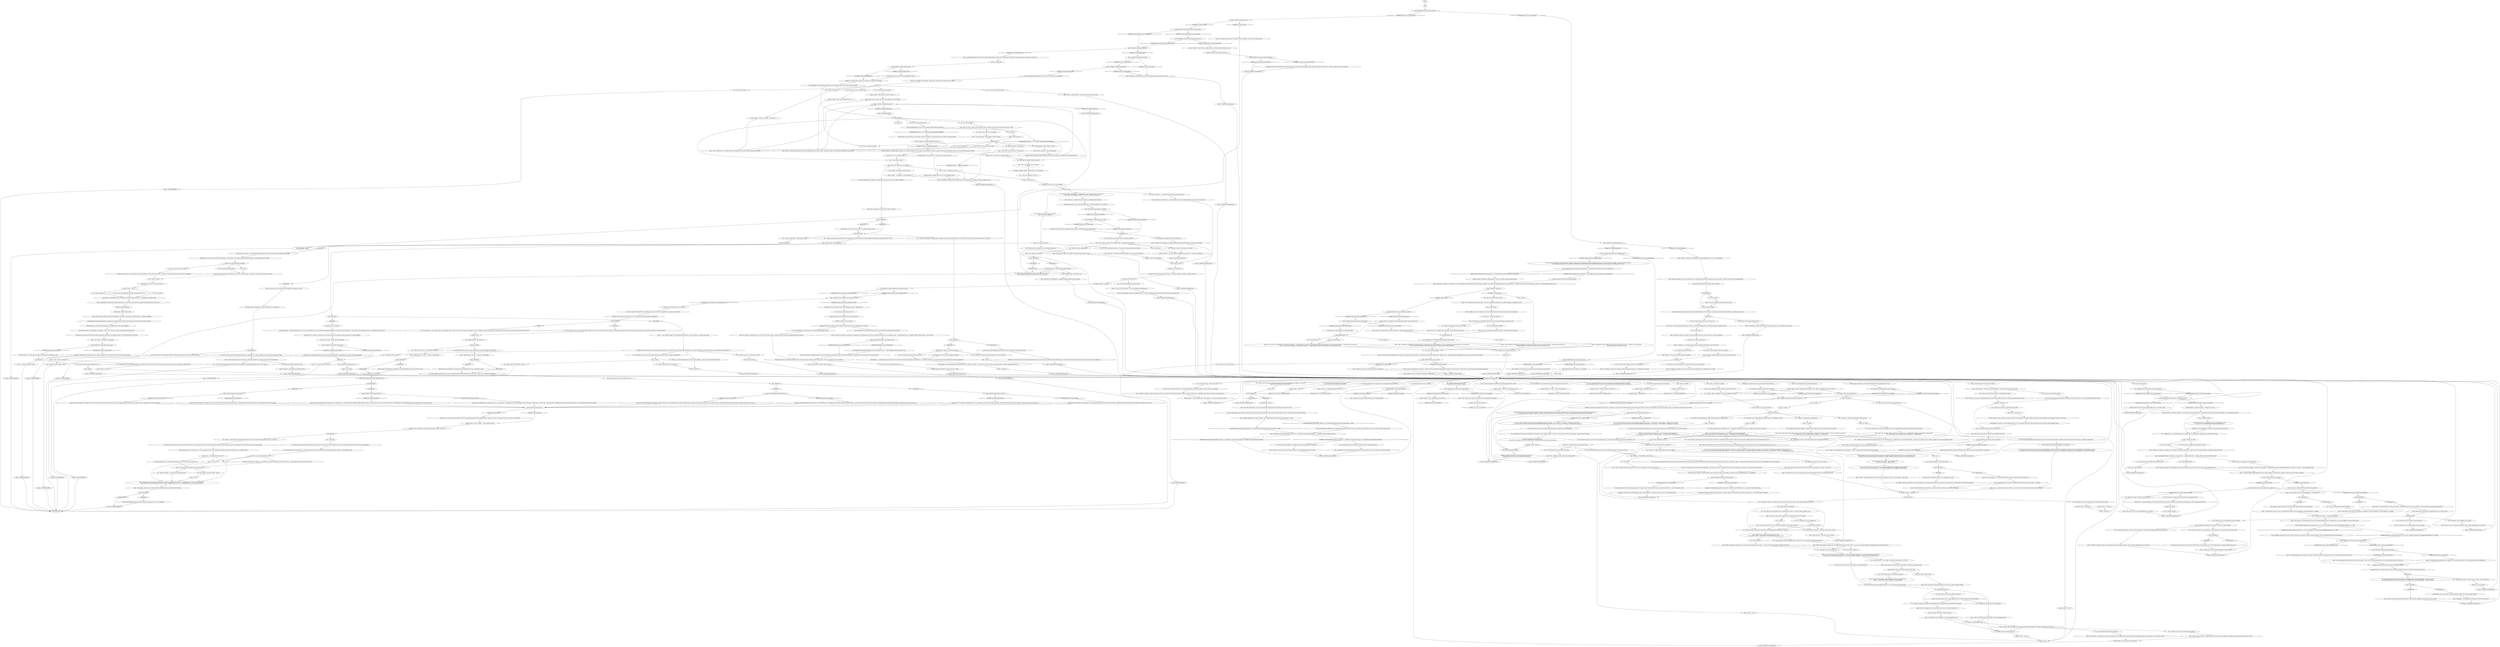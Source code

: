 # ICE / ACELE
# Lead-in to the speedfreaks, out on the ice
# ==================================================
digraph G {
	  0 [label="START"];
	  1 [label="input"];
	  2 [label="Acele: \"So should you.\""];
	  3 [label="Authority: Odd. Something about the way she says it makes you think she's not bothered by any of the cop-show questioning."];
	  4 [label="Jump to: [Acele: \"\"It's supposed to become, like, a c...\"]"];
	  5 [label="You: \"I think it's the plight of the working class.\""];
	  6 [label="You: \"I'm pretty sure I've got issues with our young women kneeling in the snow with this *cosmopolitan* racket going on in the background.\" (Nod towards the tent.)\n\"I'm pretty sure I've got issues with our young women kneeling in the snow with this *cosmopolitan* racket going on in the background.\" (Nod towards the stage.)"];
	  7 [label="You: The tape recorder lies on the ice like a discarded toy. Pick it up."];
	  8 [label="You: Variable[\"ice.acele_felt_bad_for_her_recording\"]"];
	  9 [label="Variable[\"ice.acele_felt_bad_for_her_recording\"]", shape=diamond];
	  10 [label="!(Variable[\"ice.acele_felt_bad_for_her_recording\"])", shape=diamond];
	  11 [label="You: \"Um... Kim? What are you doing?\""];
	  12 [label="Kim Kitsuragi: \"Tryin'a score some *dope*, man. Tryin'a score some smack -- you got any?\" He hops from one foot to the other."];
	  13 [label="Kim Kitsuragi: \"*Diamorphine*, girl. Quit clownin'. We need a hook-up for that D...\" He breathes in through his teeth."];
	  14 [label="You: \"I'm once again reminded of how Contact Mike rose from the slums of Saint-Batiste to the top of the boxing world, overcoming adversity and serious brain trauma. Nothing is coming -- nothing he wouldn't knock out in three rounds. The real fight is for the right attitude.\""];
	  15 [label="Jump to: [MAINHUB-acelequestions]"];
	  16 [label="Empathy: It's real. Tell her."];
	  17 [label="Encyclopedia: A silver bird... feels strangely familiar. Was it an expression? And if yes, then for what? Then your mind slips and the thought is gone."];
	  18 [label="Acele: \"... but I shouldn't, really. I have stuff planned for tomorrow. Gotta run around, try to make some money.\""];
	  19 [label="Acele: IsKimHere()"];
	  20 [label="IsKimHere()", shape=diamond];
	  21 [label="!(IsKimHere())", shape=diamond];
	  22 [label="Acele: Variable[\"ice.andre_greeting_done\"]"];
	  23 [label="Variable[\"ice.andre_greeting_done\"]", shape=diamond];
	  24 [label="!(Variable[\"ice.andre_greeting_done\"])", shape=diamond];
	  25 [label="therearenodrugs"];
	  26 [label="Acele: \"Right.\""];
	  27 [label="You: \"I am the police. You would do well to avoid this kind of language with me.\""];
	  28 [label="Perception: Her hair is dyed blonde, with dark roots showing. Most men wouldn't exactly call her pretty -- there is a manliness to her. A coarseness."];
	  29 [label="Authority: You're saying it really loud, but it's not coming out right. Maybe add more indignation?"];
	  30 [label="startcryinghub"];
	  31 [label="Acele: \"Wait...\""];
	  32 [label="Acele: The words are stuck in your throat. All that comes out is tears, pouring down your face. The young woman has kept her eyes trained on her wires, waiting for the lecture to end, but now she hears sobbing..."];
	  33 [label="You: \"I got shot in the leg.\" (Point at your limb.)"];
	  34 [label="You: \"But Contact Mike is --\""];
	  35 [label="Acele: \"Yeah, well... actually, it's not important. I actually wanted to thank you.\""];
	  36 [label="Acele: Variable[\"church.acele_whitec_catch_the_silver_bird\"]"];
	  37 [label="Variable[\"church.acele_whitec_catch_the_silver_bird\"]", shape=diamond];
	  38 [label="!(Variable[\"church.acele_whitec_catch_the_silver_bird\"])", shape=diamond];
	  39 [label="Acele: \"What do you mean?\""];
	  40 [label="Acele: \"It was a stupid idea and I'm still disappointed *I* came up with it.\""];
	  41 [label="Acele: IsKimHere()"];
	  42 [label="IsKimHere()", shape=diamond];
	  43 [label="!(IsKimHere())", shape=diamond];
	  44 [label="You: \"You said eating me? There's nothing eating me.\""];
	  45 [label="Acele: A shaggy-looking girl in her late teens or early twenties kneels on the ice with an electronic contraption in her hand. Hearing you approach, she looks up."];
	  46 [label="Acele: \"Huh?\" She looks up at you, distracted.\n\"Huh?\""];
	  47 [label="You: \"I should -- and I do.\" (Point at your hat.)\n\"But I am!\" (Point at your hat.)"];
	  48 [label="FUCK THE HAT JUMP"];
	  49 [label="You: \"I mean: we get drinks -- and we also get drugs.\""];
	  50 [label="Acele: \"You sure?\""];
	  51 [label="Acele: \"Or, or... I'm just gonna put this out there -- are you sure you're not having *chick* issues, with some chick?\""];
	  52 [label="You: \"They were written in a woman's hand. And oh boy did reading them make me not feel good.\""];
	  53 [label="Acele: \"Really?\" She appears to believe you. \"You seem pretty upset about this *chica*... are you sure you don't remember anything about her?\""];
	  54 [label="You: \"What's there to know in this shit hole, anyway?\""];
	  55 [label="You: \"Alright, I had some questions for you.\""];
	  56 [label="Kim Kitsuragi: \"Yeah, man...\" The lieutenant suddenly appears to your right with his collar popped *insanely* high."];
	  57 [label="Acele: \"What's... 'the D'?\""];
	  58 [label="You: \"What is going on?\""];
	  59 [label="Acele: \"I know.\" Her teeth rattle. She takes the device from you and places it in her lap. \"I'll stick to it.\""];
	  60 [label="You: \"The dark.\""];
	  61 [label="Acele: Variable[\"church.soona_evicted\"]"];
	  62 [label="Variable[\"church.soona_evicted\"]", shape=diamond];
	  63 [label="!(Variable[\"church.soona_evicted\"])", shape=diamond];
	  64 [label="Acele: \"Oh, really?\""];
	  65 [label="Jump to: [MAINHUB-acelequestions]"];
	  66 [label="Acele: Variable[\"ice.acele_esprit\"]"];
	  67 [label="Variable[\"ice.acele_esprit\"]", shape=diamond];
	  68 [label="!(Variable[\"ice.acele_esprit\"])", shape=diamond];
	  69 [label="Acele: \"I swear to god, I will always wear a hat from now on.\""];
	  70 [label="Jump to: [THISENDSHERE]"];
	  71 [label="Acele: \"What is it?\" She listens intently."];
	  72 [label="Jump to: [MAINHUB-acelequestions]"];
	  73 [label="Jump to: [MAINHUB-acelequestions]"];
	  74 [label="Kim Kitsuragi: \"Just no?\""];
	  75 [label="Acele: IsKimHere()"];
	  76 [label="IsKimHere()", shape=diamond];
	  77 [label="!(IsKimHere())", shape=diamond];
	  78 [label="Acele: Variable[\"ice.acelegreeting_done\"]"];
	  79 [label="Variable[\"ice.acelegreeting_done\"]", shape=diamond];
	  80 [label="!(Variable[\"ice.acelegreeting_done\"])", shape=diamond];
	  81 [label="Acele: \"Actually just one wire, I picked on it till the braiding came loose. The wire leads to a contact microphone.\""];
	  82 [label="Acele: Variable[\"ice.acele_assocgr_done\"]"];
	  83 [label="Variable[\"ice.acele_assocgr_done\"]", shape=diamond];
	  84 [label="!(Variable[\"ice.acele_assocgr_done\"])", shape=diamond];
	  85 [label="Acele: \"Man, I have no clue, either.\""];
	  86 [label="You: \"Uh... we'll be back later.\" [Leave.]"];
	  87 [label="Acele: \"Um...\""];
	  88 [label="Acele: \"So, the thing that's been eating you... is rich people not having enough money?\"\n\"So, the thing that's got you crying in front of strangers... is rich people not having enough money?\""];
	  89 [label="Acele: \"Yeah, I'm sorry.\" She nods. \"Might be for the best to keep that shit forgotten, actually. Just my opinion. If it itches, don't scratch.\""];
	  90 [label="Empathy: The device is cold to the touch. An angular \"Omicron\" logo adorns the yellow plastic cover. Underneath you see a reel of tape rolling. You put the device back on the ice.\nThe device feels light. An angular \"Omicron\" logo adorns the yellow plastic cover. Underneath you see a reel of tape rolling. You put the device back on the floor."];
	  91 [label="Reaction Speed: Interesting."];
	  92 [label="You: \"Goddamnit, why's there no one to drink with by the seaside!\" (Raise your hands in lamentation.)"];
	  93 [label="Acele: \"Like what?"];
	  94 [label="Acele: IsKimHere()"];
	  95 [label="IsKimHere()", shape=diamond];
	  96 [label="!(IsKimHere())", shape=diamond];
	  97 [label="Jump to: [MAINHUB-acelequestions]"];
	  98 [label="Acele: Variable[\"ice.acele_knows_youre_cops\"]"];
	  99 [label="Variable[\"ice.acele_knows_youre_cops\"]", shape=diamond];
	  100 [label="!(Variable[\"ice.acele_knows_youre_cops\"])", shape=diamond];
	  101 [label="Acele: \"Sorry, I have stuff planned for tomorrow. Gotta run around, try to make some money.\""];
	  102 [label="Acele: Variable[\"ice.acele_first_exit_done\"]"];
	  103 [label="Variable[\"ice.acele_first_exit_done\"]", shape=diamond];
	  104 [label="!(Variable[\"ice.acele_first_exit_done\"])", shape=diamond];
	  105 [label="You: Start crying."];
	  106 [label="Esprit de Corps: Three figures on the spring ice. One, a shortish man, is standing with his shoulders slightly hunched. Another, a young woman, tries her best to ignore the third, a middle-aged man with bloated cheeks, who's screaming at her with all his might..."];
	  107 [label="Jump to: [Acele: \"\"Sure.\"\"]"];
	  108 [label="Jump to: [Acele: \"\"Acele.\"\"]"];
	  109 [label="You: The tape recorder lies on the wooden floorboards like a discarded toy. Pick it up."];
	  110 [label="You: Variable[\"ice.acele_felt_bad_for_her_recording\"]"];
	  111 [label="Variable[\"ice.acele_felt_bad_for_her_recording\"]", shape=diamond];
	  112 [label="!(Variable[\"ice.acele_felt_bad_for_her_recording\"])", shape=diamond];
	  113 [label="Jump to: [MAINHUB-acelequestions]"];
	  114 [label="You: \"I guess... there is something... that's been making my life hell.\""];
	  115 [label="You: \"I'd like to know more about your associates...\"\n\"*Now* can you tell me about your associates?\""];
	  116 [label="You: \"That's nice to hear. You kids are good these days.\""];
	  117 [label="You: \"Never mind, I don't really want to hear any of this.\""];
	  118 [label="Acele: \"Good for you. Now, was there anything else on your mind?\""];
	  119 [label="Jump to: [MAINHUB-acelequestions]"];
	  120 [label="Acele: \"Yeah... I was kinda hoping you'd end that mess before we got going. It feels like I've been slowly turning dad-wise, into a corrupt business-person."];
	  121 [label="Acele: \"Thanks for helping us out. My associates and I are settling in here nicely. Even found some new associates.\" She turns back to her work, whistling softly..."];
	  122 [label="Acele: \"Recording the audio coming through the wooden framework. I bet it's pretty cool. Creaks and stuff. Sounds like when you're underwater, you know?\""];
	  123 [label="whyamidoingthis"];
	  124 [label="Jump to: [MAINHUB-acelequestions]"];
	  125 [label="Acele: \"I'm listening.\" She puts the contact mic down and props herself up a bit, waiting for you to speak."];
	  126 [label="Acele FUCK THE HAT hub"];
	  127 [label="Jump to: [Acele: \"\"Okay... but you'll still let us kn...\"]"];
	  128 [label="Acele: \"Oh, I didn't notice that.\""];
	  129 [label="Jump to: [FUCK THE HAT JUMP]"];
	  130 [label="Acele: \"Yeah, well...\" She tries to think of something to say. \"Look man, fuck the hat.\""];
	  131 [label="You: (Say it again louder, she might not have heard you over the wind.) \"DO YOU WANT TO PARTY?!\""];
	  132 [label="You: \"I mean: we buy drinks, and, right there in the liquor store, we get those bad boys in us, and then *you* tell *me* what you mean when *you* say *party*!\""];
	  133 [label="Kim Kitsuragi: \"... and neither have you. Had you let me in on the script of this play before you performed it, I could have gone along. As it stands, the entire line of questioning has been compromised.\""];
	  134 [label="Acele: \"Believe me, dude, it's better we talk about something else.\""];
	  135 [label="You: \"Tell me more about this *music place* you've been planning in the church.\""];
	  136 [label="You: \"Everyone's just mooching off the entrepreneurial class. Shackling the *doers*.\""];
	  137 [label="Acele: \"Go ahead...\""];
	  138 [label="Acele: \"Wow. Social justice really matters that much to you? That's commendable. It really had you shaken up there... are you *sure* that's it, though?\"\n\"So, the thing that's got you crying in front of strangers... is social justice?\""];
	  139 [label="Acele: \"Man, that's because my equipment's on the ground.\""];
	  140 [label="Acele: Variable[\"ice.acele_heard_her_mumble\"]"];
	  141 [label="Variable[\"ice.acele_heard_her_mumble\"]", shape=diamond];
	  142 [label="!(Variable[\"ice.acele_heard_her_mumble\"])", shape=diamond];
	  143 [label="Acele: \"I can't believe this turned into another Mike thing... Fine, okay, I'll stick to it.\" She takes the device from you and places it in her lap. \"I'll knock it out in three rounds.\""];
	  144 [label="nokimherenoever"];
	  145 [label="Acele: \"Oh, really?\""];
	  146 [label="Acele: IsKimHere()"];
	  147 [label="IsKimHere()", shape=diamond];
	  148 [label="!(IsKimHere())", shape=diamond];
	  149 [label="You: \"Okay, I guess I'll fuck off then.\" [Leave.]"];
	  150 [label="You: \"Don't we have a bit of a logical inconsistency here? A categorical *no\"* and a conditional *no*? Poor logic is a good sign of *lies*.\""];
	  151 [label="Acele: She looks up, not entirely sure what that means."];
	  152 [label="You: \"What happens in the tent stays in the tent.\""];
	  153 [label="Empathy: The kid isn't arrogant, she's just afraid to look you in the eye. You already put her in her place."];
	  154 [label="You: (Kick some snow into her face with your boot.) \"You did NOT just speak like that to the police.\""];
	  155 [label="Acele: IsKimHere()"];
	  156 [label="IsKimHere()", shape=diamond];
	  157 [label="!(IsKimHere())", shape=diamond];
	  158 [label="Acele: \"Crying helps, though. Get it out of your system and then maybe we can talk, okay? I'll be here.\""];
	  159 [label="Jump to: [MAINHUB-acelequestions]"];
	  160 [label="You: \"I'm sorry you have to sit here on this coast, feeling miserable. At your age -- or at any age -- in this place... waiting for it to get dark.\"\n\"I'm sorry you have to sit here in the damp church with the drugs wearing off. At your age -- or at any age -- in this place... waiting for it to get dark.\""];
	  161 [label="Acele: Variable[\"ice.acelegreeting_done\"]"];
	  162 [label="Variable[\"ice.acelegreeting_done\"]", shape=diamond];
	  163 [label="!(Variable[\"ice.acelegreeting_done\"])", shape=diamond];
	  164 [label="Acele: \"All right,\" she concedes. \"My father was a Zemylaki. He died years ago. He was a bad man. Not a lot of good things to say about him and what he did.\""];
	  165 [label="Acele: \"Not in person, but I let them know. You can't do anything without the fat ones getting wind. It wasn't too difficult to convince them, really...\""];
	  166 [label="You: \"Oh, hmm, I can imagine what followed after.\""];
	  167 [label="Acele: \"What do you think? The competition came and took everything away. It was like in a war zone...\" She's gritting her teeth."];
	  168 [label="Jump to: [MAINHUB-acelequestions]"];
	  169 [label="finalyouhub"];
	  170 [label="Acele: \"This?\" She taps on the electronic device. \"Yeah, it's a portable recording device. For field recording. Low quality, but still.\""];
	  171 [label="Electrochemistry: Everyone knows drugs make you invulnerable to cold. You bet this one likes to *party*."];
	  172 [label="Kim Kitsuragi: \"You.\" The lieutenant turns to you. \"If you were intending to use an unorthodox questioning technique for this branch of the investigation -- which, by the way, is tangential at best -- you should have let me in on it.\""];
	  173 [label="Jump to: [MAINHUB-acelequestions]"];
	  174 [label="You: \"What's that device you have there?\"\n\"Let's talk about your contact mic again.\""];
	  175 [label="You: \"Actually, that's it for now.\" [Leave.]"];
	  176 [label="Acele Party HUB"];
	  177 [label="Acele: \"Yeah, man,\" she nods. \"That's why you were crying over a hat, yelling about regaining your authority. National pride.\"\n\"So, the thing that's got you crying in front of strangers is... national pride?\""];
	  178 [label="You: \"First, they had just the faintest scent of chewing gum on them. I could still smell it under the... shit.\""];
	  179 [label="Acele: \"Okay, of course... What did you want to know?\""];
	  180 [label="Acele: \"Man, when I get hurt I just wanna forget that shit, you know? That kind of selective memory.\""];
	  181 [label="Acele: \"How come you don't remember though? Is it, like, some *selective memory* thing?\""];
	  182 [label="Acele: \"Diamorphine? But that hasn't been around for years -- five or more, like, seven years maybe? Everybody just does *hunch* now.\""];
	  183 [label="You: \"Yes, and we have some questions for you.\""];
	  184 [label="Acele: IsKimHere()"];
	  185 [label="IsKimHere()", shape=diamond];
	  186 [label="!(IsKimHere())", shape=diamond];
	  187 [label="Acele: Variable[\"ice.acele_knows_youre_cops\"]"];
	  188 [label="Variable[\"ice.acele_knows_youre_cops\"]", shape=diamond];
	  189 [label="!(Variable[\"ice.acele_knows_youre_cops\"])", shape=diamond];
	  190 [label="Jump to: [Acele: \"\"Recording, I guess.\"\"]"];
	  191 [label="Jump to: [THISENDSHERE]"];
	  192 [label="Acele: \"My 'associates'?\" She blows on her chilled fingers. \"I haven't got much to say about them.\""];
	  193 [label="Acele: Variable[\"church.acele_church_altgreet_done\"]"];
	  194 [label="Variable[\"church.acele_church_altgreet_done\"]", shape=diamond];
	  195 [label="!(Variable[\"church.acele_church_altgreet_done\"])", shape=diamond];
	  196 [label="Acele: \"Yeah, kinda. I'm the head of the operation. Coordinated it with the Débardeurs, else they might get... unhappy.\""];
	  197 [label="Acele: \"Excuse me?\" She casually brushes her hand through her hair.\n\"Excuse me?\" She casually brushes some snow off her sleeve."];
	  198 [label="Acele: Variable[\"church.ravers_inside_church\"]"];
	  199 [label="Variable[\"church.ravers_inside_church\"]", shape=diamond];
	  200 [label="!(Variable[\"church.ravers_inside_church\"])", shape=diamond];
	  201 [label="Kim Kitsuragi: \"Who doesn't just *love* drugs? All the drugs.\" The lieutenant's voice is flat, although with a seeming undertone of sarcasm."];
	  202 [label="Jump to: [MAINHUB-acelequestions]"];
	  203 [label="whydoesitexist"];
	  204 [label="You: \"Considering what we're trying to do here this doesn't look like a good sign.\""];
	  205 [label="Jump to: [MAINHUB-acelequestions]"];
	  206 [label="Acele: \"Gee, thanks. Now, was there anything else on your mind?\""];
	  207 [label="You: \"Gotcha. I have some questions for you.\""];
	  208 [label="Acele: \"Hard-cop.\" She nods to you with respect and turns off her recording device."];
	  209 [label="You: \"Yeah. No one understands that sometimes you've got to make sacrifices for the sake of progress. It's all very distressing.\""];
	  210 [label="You: \"Don't get me wrong, I'm all for slow and steady progress. I just wish people would be a little more *reasonable*, is all.\""];
	  211 [label="Acele: \"I'm sorry I said 'fuck the hat.' I was concentrating on something else...\""];
	  212 [label="Acele: \"Yeah, well...\" She tries to think of something to say, but can't. \"Look man, fuck the hat.\""];
	  213 [label="Acele: \"You know, that sounds kinda nice...\""];
	  214 [label="Jump to: [MAINHUB-acelequestions]"];
	  215 [label="You: \"You seem surprisingly comfortable with being questioned. Why's that?\""];
	  216 [label="Acele: \"So, like...\" The girl on the ice looks up at you. \"Seriously, what's eating you, man?\""];
	  217 [label="You: \"Really? That many?! Reduces me to tears thinking of the 3.6 billion and god knows how many more in that Seol place, crushed under the tyranny of the market.\""];
	  218 [label="You: \"Come to think of it -- the *whore* could have written them to her *lover*!\""];
	  219 [label="Kim Kitsuragi: He rolls his collar down to normal human level and pulls out his familiar notebook. \"We're from the police, by the way.\""];
	  220 [label="You: \"Too many millions to even know, all squashed under the tyranny of the market. It's terrible!\""];
	  221 [label="You: \"You must be Acele.\""];
	  222 [label="You: \"The others told me you went inside the church. What did you see in there?\""];
	  223 [label="You: \"Now. I have some questions for you.\""];
	  224 [label="You: \"GIVE YOU A LITTLE... ICE-COP-HAT-FUCK-SHOW?!\""];
	  225 [label="Acele: \"I didn't mean to, I'm sorry...\" The girl is visibly shaken."];
	  226 [label="Esprit de Corps: Two figures on the spring ice. One, a young woman, tries her best to ignore the other, a middle-aged man with spectacular sideburns, jumping up and down on the sea ice..."];
	  227 [label="Esprit de Corps: Two figures on the spring ice. One, a young woman, tries her best to ignore the other, a middle-aged man with bloated cheeks, jumping up and down on the sea ice..."];
	  228 [label="Esprit de Corps: Three figures on the spring ice. One, a shortish man, is standing with his shoulders slightly hunched. Another, a young woman, tries her best to ignore the third, a middle-aged man with bloated cheeks, jumping up and down on the sea ice..."];
	  229 [label="Kim Kitsuragi: The lieutenant is watching the scene unfold before his eyes, unsure how to react."];
	  230 [label="Kim Kitsuragi: The lieutenant is watching the scene unfold before his eyes, unsure how to react."];
	  231 [label="Esprit de Corps: Two figures on the spring ice. One, a young woman, tries her best to ignore the other, a middle-aged man with bloated cheeks, who's screaming at her with all his might..."];
	  232 [label="Acele: Looking up she sees a grown man -- on the wrong side of forty, his face bloated from alcohol and god knows what else -- not so quietly crying."];
	  233 [label="Acele: Variable[\"church.ravers_inside_church\"]"];
	  234 [label="Variable[\"church.ravers_inside_church\"]", shape=diamond];
	  235 [label="!(Variable[\"church.ravers_inside_church\"])", shape=diamond];
	  236 [label="You: \"Okay, it's an odd hobby, but who am I to judge.\""];
	  237 [label="Acele: \"But that's not really what I wanted to talk about. I wanted to thank you instead.\""];
	  238 [label="moremessyhubs"];
	  239 [label="Shivers: High above and to the east, the cold winds blow over the feathers of an early songbird. She lands on the stone ledge of a tall building. Her beak a silvery grey."];
	  240 [label="You: \"Are you sure about that? What about this drug lab plan?\""];
	  241 [label="Acele: \"It's a good thing you ended that mess, though. I felt I was turning dad-wise, into a corrupt business-person. Unpleasant.\""];
	  242 [label="Acele: IsKimHere()"];
	  243 [label="IsKimHere()", shape=diamond];
	  244 [label="!(IsKimHere())", shape=diamond];
	  245 [label="Acele: Acele stares at him blankly. Two unflinching stares in collision course."];
	  246 [label="Acele: She shrugs, obviously eager to go back to whatever she's doing."];
	  247 [label="You: \"I just need a few minutes of your time. Police business.\""];
	  248 [label="Acele: \"Oh, hello there.\""];
	  249 [label="Jump to: [Acele: \"\"I'm listening.\" A cold wind blows...\"]"];
	  250 [label="Acele: Variable[\"XP.dance_to_the_anodic_music\"]"];
	  251 [label="Variable[\"XP.dance_to_the_anodic_music\"]", shape=diamond];
	  252 [label="!(Variable[\"XP.dance_to_the_anodic_music\"])", shape=diamond];
	  253 [label="You: \"Dear child, it's freezing. Where's your hat?\""];
	  254 [label="You: \"It's nice. You should wear one, too, if you plan on staying outside in this weather.\""];
	  255 [label="You: \"The Hat Law.\""];
	  256 [label="Acele: \"Wow, man.\" She raises her eyebrow. \"That's pretty symbolic, don't you think?\""];
	  257 [label="Acele: \"You're welcome.\" She thinks for a second, stretching her jaw. \"Might be for the best to keep that shit forgotten though. Just my opinion. If it itches, don't scratch.\""];
	  258 [label="Jump to: [MAINHUB-acelequestions]"];
	  259 [label="Inland Empire: For some reason, the words don't come out. Instead you instinctively touch your collar to check your necktie."];
	  260 [label="Drama: He's really shaking and everything!"];
	  261 [label="Jump to: [MAINHUB-acelequestions]"];
	  262 [label="Acele: \"Yeah, or it might just be psych bullshit, you know? Königstein wank.\""];
	  263 [label="Jump to: [Acele: \"\"Well, it's just questioning, right...\"]"];
	  264 [label="You: \"Your associates tried to use me to set up a drug lab. I'm guessing you knew of this plan.\"\n\"Yes, your associates tried to use me to set up a drug lab and I'm guessing you knew of their plan.\""];
	  265 [label="Acele: She's waiting."];
	  266 [label="Acele: She looks up with a pained expression, her face caked with a thick layer of make up. With her left hand she's wiping some of it off to get the snow out of her face."];
	  267 [label="You: \"IS THAT HOW YOU SEE ME?\""];
	  268 [label="Acele: IsKimHere()"];
	  269 [label="IsKimHere()", shape=diamond];
	  270 [label="!(IsKimHere())", shape=diamond];
	  271 [label="Esprit de Corps: Three figures on the spring ice. One, a shortish man, is standing with his shoulders slightly hunched. Another, a young woman, tries her best to ignore the third, a middle-aged man with spectacular sideburns, who's screaming at her with all his might..."];
	  272 [label="Authority: Make her meet your eyes."];
	  273 [label="Acele: IsKimHere()"];
	  274 [label="IsKimHere()", shape=diamond];
	  275 [label="!(IsKimHere())", shape=diamond];
	  276 [label="Jump to: [Acele: \"\"Oh, that... you're not gonna belie...\"]"];
	  277 [label="You: \"Yeah, can we talk for a minute?\""];
	  278 [label="Reaction Speed: Feels like you missed something here. What was that about a bird? Forget it. Maybe later."];
	  279 [label="Acele: \"Actually just one wire, I picked on it 'til the braiding came loose. The wire leads to a contact microphone.\""];
	  280 [label="Acele: \"Yeah, so thanks for getting me and my friends in here.\" She ignores your vapid egocentrism. \"And we even found some new associates, such as they are.\"\n\"Yeah, so thanks for getting me and my associates in here.\" She ignores your vapid egocentrism."];
	  281 [label="You: \"What do you mean? You must know *something* about them.\""];
	  282 [label="Acele: \"Me? I'm a silver bird.\""];
	  283 [label="Kim Kitsuragi: \"Aren't there any local authorities who might look down on such activities?\""];
	  284 [label="Composure: She's attempting to remain calm, but the phrase made her flinch."];
	  285 [label="You: \"You don't call a sudden drug lab inside this church organized crime?\""];
	  286 [label="Acele: \"Do. It's for the best.\""];
	  287 [label="You: \"What are you doing?\""];
	  288 [label="You: \"Well, if it's not that important, you won't mind if I ask you a few questions.\""];
	  289 [label="Acele: \"So, the thing that's been eating you... is the slow pace of social progress?\"\n\"So, the thing that's got you crying in front of strangers... is the slow pace of social progress?\""];
	  290 [label="You: \"Come to think of it -- I *should*. Where would I get one around here?\""];
	  291 [label="Acele: \"Real cool...\" She looks down at the device, mumbling under her breath."];
	  292 [label="You: \"And the law says you have to wear a hat in this weather.\""];
	  293 [label="Acele: \"Yeah, I heard you, but what do you *mean* by 'party'?\""];
	  294 [label="You: \"No way! You have no idea how many taxes there *really* are -- you've never paid any! There are all these disguised, invisible taxes. Look, there's one right now!\" (Point at the sea.)\n\"No way! You have no idea how many taxes there *really* are -- you've never paid any! There are all these disguised, invisible taxes. Look, there's one right now!\" (Point to the stained glass window.)"];
	  295 [label="You: \"Yes, I found that to be very symbolic too.\""];
	  296 [label="Acele: \"Wow, man. That's some pretty strange shit...\" She rubs her sides for warmth. \"Are you sure the letters were for you?\"\n\"Wow, man. That's some pretty strange shit...\" She rubs her temple in thought. \"Are you sure the letters were for you?\""];
	  297 [label="Acele: \"Okay.\" Her teeth rattle. She takes the device from you and places it in her lap. \"I'll stick to it.\""];
	  298 [label="Acele: \"What is...?\" Her shoulders shake a little."];
	  299 [label="You: \"I'm sorry you have to sit here on the ice, feeling miserable. At your age -- or at any age -- in this weather... waiting for it to get dark.\"\n\"I'm sorry you have to sit here on the ice with the drugs wearing off. At your age -- or at any age -- in this weather... waiting for it to get dark.\""];
	  300 [label="Acele: \"Well... think about, anyway. Was there something else?\""];
	  301 [label="Acele: \"It just means that even if I did do drugs, I would not do them with a person I just met.\" She looks confused."];
	  302 [label="Acele: \"Sorry?\" She looks confused."];
	  303 [label="You: \"Yeah, yeah. Sorry I asked.\" [Leave.]"];
	  304 [label="You: \"I'll help you all right.\""];
	  305 [label="You: \"Church, what church?\" (Act confused.)"];
	  306 [label="Acele: \"Will you help us?\""];
	  307 [label="Empathy: It's not that she has to run around and make money, it's more like she's concerned about her well-being. It is also not entirely because she's afraid of you. You can't really put your finger on it."];
	  308 [label="You: \"Anyway... I can't believe you used obscenities like that in front of a police officer. And you should... you should...\""];
	  309 [label="You: (Wipe away the tears.) \"And you should wear a hat, that's it, that's what I wanted to say.\""];
	  310 [label="Acele: \"When I was sixteen I used to date this guy who had a limp. But it only showed when he was sober, so I guess it wasn't real or something. I don't know.\" She shrugs, eyes glazed over..."];
	  311 [label="You: \"That's good. No neighbours to complain about noise when you get the club going.\""];
	  312 [label="Acele: Variable[\"TASK.ask_about_ruby_in_village\"]  and  Variable[\"TASK.locate_ruby_on_the_coast_done\"] == false"];
	  313 [label="Variable[\"TASK.ask_about_ruby_in_village\"]  and  Variable[\"TASK.locate_ruby_on_the_coast_done\"] == false", shape=diamond];
	  314 [label="!(Variable[\"TASK.ask_about_ruby_in_village\"]  and  Variable[\"TASK.locate_ruby_on_the_coast_done\"] == false)", shape=diamond];
	  315 [label="Acele: Variable[\"ice.acele_noticed_her_dyed_hair\"]"];
	  316 [label="Variable[\"ice.acele_noticed_her_dyed_hair\"]", shape=diamond];
	  317 [label="!(Variable[\"ice.acele_noticed_her_dyed_hair\"])", shape=diamond];
	  318 [label="Jump to: [Acele: \"\"Go ahead.\"\"]"];
	  319 [label="Jump to: [Acele: \"\"I did and I'm sorry.\" She doesn't...\"]"];
	  320 [label="Acele: \"No-no.\" She cuts you off before you can finish the sentence. \"I actually wanted to thank you. For getting me and my friends in here. And we even found some new... associates, such as they are.\"\n\"No-no.\" She cuts you off before you can finish the sentence. \"I actually wanted to thank you. For getting me and my friends in here.\""];
	  321 [label="Acele: \"And no, it's got nothing to do with Contact Mike.\""];
	  322 [label="You: \"Gotcha.\""];
	  323 [label="You: \"What about you? Tell me something about yourself.\""];
	  324 [label="Acele: Variable[\"ice.acele_heard_about_silver_bird\"]"];
	  325 [label="Variable[\"ice.acele_heard_about_silver_bird\"]", shape=diamond];
	  326 [label="!(Variable[\"ice.acele_heard_about_silver_bird\"])", shape=diamond];
	  327 [label="Acele: \"Anything to get through.\" She shrugs. \"That's how it is after the fall.\""];
	  328 [label="Acele: \"I'm kinda hoping you'll end this mess before we get going... I feel as if I'm slowly turning dad-wise, into a corrupt business-person. I don't like it.\""];
	  329 [label="You: \"That's nice to hear. You kids are good these days.\""];
	  330 [label="Reaction Speed: Why does that melody sound so familiar?"];
	  331 [label="You: \"And the wires?\""];
	  332 [label="You: \"What is a *contact microphone*?\""];
	  333 [label="Acele: \"Hello again.\" The girl looks up at you for a moment before turning back to her work."];
	  334 [label="Acele: Variable[\"ice.acele_hat_exit\"]"];
	  335 [label="Variable[\"ice.acele_hat_exit\"]", shape=diamond];
	  336 [label="!(Variable[\"ice.acele_hat_exit\"])", shape=diamond];
	  337 [label="Acele: Variable[\"ice.acele_respected_your_authority_on_hat\"]"];
	  338 [label="Variable[\"ice.acele_respected_your_authority_on_hat\"]", shape=diamond];
	  339 [label="!(Variable[\"ice.acele_respected_your_authority_on_hat\"])", shape=diamond];
	  340 [label="Acele: \"Uh huh, and you're sure it's social progress you're distressed about and not, I don't know, some chick?\""];
	  341 [label="Composure: She bats away your questions like flies. She's not intimidated by mere police officers."];
	  342 [label="You: \"I'm done here.\" [Leave.]\n\"We're done here.\" [Leave.]"];
	  343 [label="You: \"So keep that in mind while I ask some questions.\""];
	  344 [label="You: \"What are we even talking about?\""];
	  345 [label="Acele: \"Sorry, man. My mind was elsewhere.\" She puts the device down. \"Shoot.\""];
	  346 [label="Jump to: [MAINHUB-acelequestions]"];
	  347 [label="You: \"Exactly. I don't wanna talk about it.\""];
	  348 [label="You: \"How many people are there in the world?\""];
	  349 [label="Acele: \"Yeah, that's pretty bad,\" she nods. \"Are you sure you're not just hung up on some chick though?\""];
	  350 [label="Acele: \"Used to be sweet, now it's shit -- seems pretty symbolic to me. Anyway, what else?"];
	  351 [label="You: \"You know, I'm not sure this made things any better.\""];
	  352 [label="Acele: \"What's *smack*?\""];
	  353 [label="You: \"Kim, she seems legitimately confused. Tell her what this *D* is.\""];
	  354 [label="You: \"Nothing, if you got this. Don't be scared.\""];
	  355 [label="hub hub"];
	  356 [label="You: \"Yeah, I can tell this was once a proud nation. Now all this internationalist bullshit has brought Revachol to its knees.\""];
	  357 [label="You: \"Maybe we should get acquainted, then?\""];
	  358 [label="Acele: \"Where do I start?\""];
	  359 [label="You: \"Oh, I see. I'm not good enough for the lady. She's accustomed to more gentlemanly folk. Well, so be it.\" [Leave.]"];
	  360 [label="associateshub"];
	  361 [label="Jump to: [THISENDSHERE]"];
	  362 [label="Acele: SetVariableValue(\"kimswitch.ended_crying_in_front_of_acele\", true) --[[ Variable[ ]]"];
	  363 [label="Jump to: [THISENDSHERE]"];
	  364 [label="Acele: Variable[\"church.acele_passives_hint_reaction\"]  or  Variable[\"church.acele_reaction_is_lost_about_bird\"]"];
	  365 [label="Variable[\"church.acele_passives_hint_reaction\"]  or  Variable[\"church.acele_reaction_is_lost_about_bird\"]", shape=diamond];
	  366 [label="!(Variable[\"church.acele_passives_hint_reaction\"]  or  Variable[\"church.acele_reaction_is_lost_about_bird\"])", shape=diamond];
	  367 [label="You: \"Why would anyone do that?\""];
	  368 [label="Acele: \"Sorry. I just don't tell people about my friends and who they are and so on. I don't provide information on them.\""];
	  369 [label="You: \"O pasăre de argint.\""];
	  370 [label="Jump to: [MAINHUB-acelequestions]"];
	  371 [label="Acele: \"I'm listening.\" A cold wind blows in from the sea. She breathes on her fingers for warmth, looking up at you."];
	  372 [label="You: \"I said, you should have a hat on.\""];
	  373 [label="Kim Kitsuragi: \"We have nothing left to do but hope this *was* a play on your part -- and to move on. Now.\" He turns to the young woman. \"We have some questions for you.\""];
	  374 [label="You: \"Um, yeah, and I would like to ask some questions now. So, questions.\""];
	  375 [label="Acele: \"C'mon, man. Don't be like that. I mean, maybe she did, but you don't know that.\""];
	  376 [label="You: \"You might have a point there. Selective memory.\""];
	  377 [label="Jump to: [MAINHUB-acelequestions]"];
	  378 [label="Kim Kitsuragi: \"The *D*, man, gotta hit that D!\""];
	  379 [label="Kim Kitsuragi: \"Really? What's that?\""];
	  380 [label="Authority: Something about the way she says it makes you think she's not bothered by any of the cop-show questioning."];
	  381 [label="Horrific Necktie: It's crooked again, it always is. It's a traffic accident and a noose. Also, you should ask if she wants to party. Or better yet, ask her about that hat! Lest the necktie think you're boring..."];
	  382 [label="Electrochemistry: It's the dark lord himself, put into chemical form. Even I don't suggest it."];
	  383 [label="Reaction Speed: C'mon. She must have known it the moment you walked up to her."];
	  384 [label="Savoir Faire: Teenagers skulking around. Gang-members looking for a hole in the Union's defences? Maybe Ruby too, but she wouldn't be able to tell from here."];
	  385 [label="Acele: Variable[\"ice.acele_psych_session_done\"]"];
	  386 [label="Variable[\"ice.acele_psych_session_done\"]", shape=diamond];
	  387 [label="!(Variable[\"ice.acele_psych_session_done\"])", shape=diamond];
	  388 [label="Acele: \"Sorry, mister, I don't really do drugs. Especially with people I just met.\""];
	  389 [label="Acele: \"I, like, saw you go into the tent. It's right there.\""];
	  390 [label="Acele: She gathers herself for a moment, then says, \"Okay.\""];
	  391 [label="You: \"RIGHT HERE ON THE SEA ICE?!\""];
	  392 [label="Acele: \"I didn't mean to, I'm sorry...\" The girl is visibly shaken."];
	  393 [label="Authority: Lots of feeling. Feel it up, *way* up."];
	  394 [label="Esprit de Corps: Three figures on the spring ice. One, a shortish man, is standing with his shoulders slightly hunched. Another, a young woman, tries her best to ignore the third, a middle-aged man with spectacular sideburns, jumping up and down on the sea ice..."];
	  395 [label="Acele: \"This... isn't really about the hat, is it?\""];
	  396 [label="Jump to: [MAINHUB-acelequestions]"];
	  397 [label="Acele: Variable[\"ice.acele_ended_crying_in_front_of_her\"]"];
	  398 [label="Variable[\"ice.acele_ended_crying_in_front_of_her\"]", shape=diamond];
	  399 [label="!(Variable[\"ice.acele_ended_crying_in_front_of_her\"])", shape=diamond];
	  400 [label="You: \"How's everyone doing?\""];
	  401 [label="Acele: \"So after his death we had nothing left. And we were in danger. My mother had to change her name, mine too. We left it all behind.\""];
	  402 [label="Acele: Variable[\"ice.andre_logic_done\"]"];
	  403 [label="Variable[\"ice.andre_logic_done\"]", shape=diamond];
	  404 [label="!(Variable[\"ice.andre_logic_done\"])", shape=diamond];
	  405 [label="Kim Kitsuragi: \"'Left it all behind.' Are you sure you did?\" The lieutenant narrows his eyes at the girl. \"Who can tell with all the delinquent behaviour?\""];
	  406 [label="Acele: IsKimHere()"];
	  407 [label="IsKimHere()", shape=diamond];
	  408 [label="!(IsKimHere())", shape=diamond];
	  409 [label="You: \"I doubt that. You're probably up to no good.\""];
	  410 [label="Acele: \"A life full of suspicion. Perhaps you should talk to Noid, you'd get along nicely... Now, was there something else on your mind?\""];
	  411 [label="Acele: \"It's pretty desolate here, I only hear the dogs bark at night and see the shadows move down the coast.\""];
	  412 [label="You: \"You could be right, but I don't know for certain.\""];
	  413 [label="You: \"So, you wanna *party*?\""];
	  414 [label="Empathy: It's cold out here, but she's not wearing a hat! She must be freezing."];
	  415 [label="You: \"*I* don't have to do anything, I'm a police officer. *You*, however, have to do what I say.\"\n\"*I* don't have to do anything. I am the law. *You* have to do what the law says.\""];
	  416 [label="You: \"The Law of Seasons. You'll get sick if you don't.\""];
	  417 [label="You: \"You will once you get those bad boys in you.\""];
	  418 [label="Acele: \"Go ahead.\""];
	  419 [label="You: \"It makes me sick, thinking about the thousands... millions... billions? How many people are there, actually?\""];
	  420 [label="You: \"No. Not *just* the sea monster tax. It's all of it taken together that's strangling economic growth.\"\n\"No. Not *just* the glass artwork tax. It's all of it taken together that's strangling economic growth.\""];
	  421 [label="You: \"What is this *Königstein wank*?\""];
	  422 [label="Acele: \"Okay, bye.\" She turns her attention back to the recording device."];
	  424 [label="You: Put the tape recorder down."];
	  425 [label="Acele: She looks you in the eye, her pupils wide, surrounded by a ridiculous amount of make-up."];
	  426 [label="Acele: After a moment of silence she speaks again: \"So, thanks. I guess. For the psych session. I guess that means we're... even?\" She smiles a little."];
	  427 [label="Drama: She's honest."];
	  428 [label="Reaction Speed: C'mon. This is all fine, but you don't have anything on Evrart now. That's not how these things work."];
	  429 [label="You: \"The golem of capital runs rampant, smashing creator and slave alike. I fear the process is irreversible.\""];
	  430 [label="You: \"Now that you mention it, I found these letters I'd thrown in the trash. They *might* have something to do with it.\""];
	  431 [label="Acele: \"We can do that.\""];
	  432 [label="earlygreetinghub"];
	  433 [label="Acele: \"That's cool by me.\" She nods knowingly."];
	  434 [label="You: \"So I should just... just... get a hat and FUCK it, right?!\" (Point at your head, where the hat should be.) \"Engage in sexual intercourse with a hat right here in front of you, because you told me so? On the SEA ICE?!\""];
	  435 [label="Acele: The girl looks down, slowly curling into a ball."];
	  436 [label="Acele: \"Anyway…\" She turns back to you. \"Shot in the leg... I'm sorry, man, that must suck.\""];
	  437 [label="Logic: Remember those bold, new exotic revenue streams Evrart said he was going to fund his harbour with? You should go back and ask him about that."];
	  438 [label="goodoldhubtotherescue"];
	  439 [label="Jump to: [THISENDSHERE]"];
	  440 [label="Acele: \"And yes, I'm being more like Contact Mike, alright. Don't even bring it up.\""];
	  441 [label="Acele: \"It's... it's not important, actually. Never mind, I actually wanted to thank you.\""];
	  442 [label="You: \"I remember now... it's a Zemlyaki term. For someone who won't break under questioning. An organized crime term.\""];
	  443 [label="You: \"Have you seen a suspicious woman around here? A woman who looked like she might be on the run?\"\n\"Have you seen a red-haired woman around?\""];
	  444 [label="Jump to: [MAINHUB-acelequestions]"];
	  445 [label="Jump to: [Acele: \"\"Great!\" She shivers. \"Let us know...\"]"];
	  446 [label="Acele: \"What?\" She looks up at you, confused."];
	  447 [label="Acele: \"So you talked to my associates, right? Are you gonna help us? With the church, I mean.\""];
	  448 [label="You: Say nothing."];
	  449 [label="Horrific Necktie: I thought you were *cool*. What happened, man?"];
	  450 [label="You: [Leave.]"];
	  451 [label="Half Light: You don't *have* to do anything."];
	  452 [label="Suggestion: She means your little talk before, after your breakdown. It's all right, she means to say. You returned the favour."];
	  453 [label="Jump to: [MAINHUB-acelequestions]"];
	  454 [label="You: \"And the wires?\""];
	  455 [label="wotsgoingonherehub"];
	  456 [label="You: \"Just answer the question, please.\""];
	  457 [label="You: \"Turned you into a new generation drug user, though?\""];
	  458 [label="Acele: \"That's not going to lead anywhere with Evrart. He'll just deny everything. I mean, have you seen the guy?\""];
	  459 [label="Acele: \"I'm listening.\" She puts the device down and props herself up a bit, waiting for you to speak."];
	  460 [label="Acele: \"Because... Listen, man, why does anyone do anything?\""];
	  461 [label="You: \"I'll leave you to it, then.\" [Leave.]"];
	  462 [label="Jump to: [You: \"\"So, you wanna *party*?\"\"]"];
	  463 [label="hatz_hatz"];
	  464 [label="Jump to: [MAINHUB-acelequestions]"];
	  465 [label="You: \"No, that's probably not it, is it?\""];
	  466 [label="Jump to: [Acele: \"\"Take your time, I guess. We don't...\"]"];
	  467 [label="Acele: \"I don't know, some kind of a... store?\" She pauses to think. \"Maybe a general store... Look man, fuck the hat.\""];
	  468 [label="You: \"Is that kind of language really necessary?\""];
	  469 [label="You: \"I think it's... all these *foreign people* taking our jobs.\""];
	  470 [label="You: \"I haven't seen much of this world, but from what I've seen *social justice* is an adolescent term. Sounds almost liberal... what's got me shaken up is the *people's struggle* and it's got me shaken up *bad*.\""];
	  471 [label="You: \"That's those foreign ideas messing with your head. You don't even realize you're *literally* on your knees right now! Our women -- literally on their knees!\""];
	  472 [label="You: \"You're right. It doesn't help.\""];
	  473 [label="You: \"Uh... we'll be back later.\" [Leave.]"];
	  474 [label="Empathy: It's not that she has to run around and make money, it's more like she's concerned about her well-being. It is also not entirely because she's afraid of you. You can't really put your finger on it."];
	  475 [label="You: (Bad necktie! Let go of the tie.) \"I wanted to ask you some questions.\""];
	  476 [label="abusethehat"];
	  477 [label="Authority: Hear that? Set justice on its feet. CONFRONT EVRART."];
	  478 [label="yesnolasthub"];
	  479 [label="Acele: IsKimHere()"];
	  480 [label="IsKimHere()", shape=diamond];
	  481 [label="!(IsKimHere())", shape=diamond];
	  482 [label="Jump to: [MAINHUB-acelequestions]"];
	  483 [label="Acele: \"Great!\" She shivers. \"Let us know if there's any progress, will you? We've been waiting for weeks here.\""];
	  484 [label="Acele: \"C'mon, quit playin'. Will you help us with the church?\""];
	  485 [label="You: \"I've yet to make up my mind.\""];
	  486 [label="Acele: Variable[\"character.beard_shaven\"]"];
	  487 [label="Variable[\"character.beard_shaven\"]", shape=diamond];
	  488 [label="!(Variable[\"character.beard_shaven\"])", shape=diamond];
	  489 [label="Esprit de Corps: Two figures on the spring ice. One, a young woman, tries her best to ignore the other, a middle-aged man with spectacular sideburns, who's screaming at her with all his might..."];
	  490 [label="Authority: Your eyes are fixed on her as everything gets very still -- dangerously so..."];
	  491 [label="Jump to: [THISENDSHERE]"];
	  492 [label="Acele: After a moment of silence she speaks again: \"So, thanks. I guess. For the psych session. Maybe I can return it -- what's been eating you, officer?\""];
	  493 [label="Jump to: [MAINHUB-acelequestions]"];
	  494 [label="You: \"That's why you've handled my questioning so calmly.\""];
	  495 [label="Jump to: [MAINHUB-acelequestions]"];
	  496 [label="Acele: \"Sure.\""];
	  497 [label="Acele: \"I'm listening.\" She puts the contact mic down and props herself up a bit, waiting for you to speak."];
	  498 [label="Acele: \"Is this about the hat again?\" She looks up at you, distracted. \"I don't see you wearing a hat...\""];
	  499 [label="You: \"That's it, I'm going. Wear a hat or catch a cold, I don't care.\" [Leave.]\n\"We're done here. Wear the hat or get sick, I don't care.\" [Leave.]"];
	  500 [label="Kim Kitsuragi: \"This is not a good questioning technique.\""];
	  501 [label="You: \"I said, 'You should have a hat on.'\""];
	  502 [label="Acele: \"Uh huh.\" She collects herself. \"And none of this has anything to do with -- oh I don't know -- some chick?\""];
	  503 [label="Acele: \"Okay, what else?\""];
	  504 [label="You: \"Wow!\""];
	  505 [label="Acele: \"Okay.\""];
	  506 [label="You: \"It is not a childish fantasy. It can be a real weapon against what's coming for you now.\""];
	  507 [label="Perception (Hearing): Maybe she didn't hear you. A little louder."];
	  508 [label="Suggestion: Something changes between you two. She looks at you differently now -- as an equal. A fellow human being."];
	  509 [label="Pain Threshold: Feels *good* though, doesn't it? The sting."];
	  510 [label="You: \"No idea. Haven't seen her, definitely haven't *called* her. I don't remember a single thing about her.\""];
	  511 [label="Rhetoric: To the cops."];
	  512 [label="You: \"They did.\""];
	  513 [label="You: \"How did you know I'd met them?\""];
	  514 [label="Acele: \"Sure. Contact mic.\" She nods, staring at the recording device in her hands."];
	  515 [label="You: \"Oh my god! FUCK THE HAT?! Is that what you just said to me? I can't *BELIEVE* you told me to fuck the hat!\""];
	  516 [label="Acele: The girl looks down, slowly curling into a ball."];
	  517 [label="Acele: Variable[\"character.beard_shaven\"]"];
	  518 [label="Variable[\"character.beard_shaven\"]", shape=diamond];
	  519 [label="!(Variable[\"character.beard_shaven\"])", shape=diamond];
	  520 [label="You: \"Good, then my work here is done.\" [Leave.]"];
	  521 [label="You: \"Good, then my work here is done.\" [Leave.]"];
	  522 [label="Jump to: [MAINHUB-acelequestions]"];
	  523 [label="Acele: \"Uh huh...\""];
	  524 [label="doittoitdoit"];
	  525 [label="Acele: \"Good, I think. Noid is getting a read on the place, I think he finds the carpentry very impressive. Andre's been setting up the compressor and... dancing. Egg Head's keeping the party up, he's got the stage under control.\""];
	  526 [label="Jump to: [MAINHUB-acelequestions]"];
	  527 [label="Reaction Speed: It's what the \"Zemlyaki\" -- the Graadian community in Revachol -- call a person who never breaks under interrogation. It's an organized crime term."];
	  528 [label="Acele: \"I took that into account, of course. Coordinated the operation with the Débardeurs, else they might get... unhappy.\""];
	  529 [label="Acele: Variable[\"church.ravers_inside_church_with_lab\"]"];
	  530 [label="Variable[\"church.ravers_inside_church_with_lab\"]", shape=diamond];
	  531 [label="!(Variable[\"church.ravers_inside_church_with_lab\"])", shape=diamond];
	  532 [label="You: \"I'm not going to take you in for such a tiny infraction, but I better not find anything else suspicious going on.\""];
	  533 [label="Acele: Variable[\"ice.andre_greeting_done\"]"];
	  534 [label="Variable[\"ice.andre_greeting_done\"]", shape=diamond];
	  535 [label="!(Variable[\"ice.andre_greeting_done\"])", shape=diamond];
	  536 [label="Jump to: [MAINHUB-acelequestions]"];
	  537 [label="Untitled hub"];
	  538 [label="Acele: \"Okay, so you're not *that* upset, it sounds like.\""];
	  539 [label="You: \"I told you, I'm *highly* distressed by this state of affairs.\""];
	  540 [label="You: \"I've yet to make up my mind.\""];
	  541 [label="Acele: \"Tsk...\" She lets a quiet *tsk* roll off her tongue. \"What kind of law says that?\""];
	  542 [label="You: \"We have some questions for you.\""];
	  543 [label="Jump to: [MAINHUB-acelequestions]"];
	  544 [label="Jump to: [MAINHUB-acelequestions]"];
	  545 [label="Acele: \"Yeah, man, they're pretty bad,\" she says, without much conviction."];
	  546 [label="You: \"You can roll your eyes all you want, but will it bring us any closer to a knowledge-based economy? I haven't seen much of this strange world, but: Not with these taxes it won't!\""];
	  547 [label="Acele: \"You have an issue with... the sea monster tax?\"\n\"You have an issue with... glass art tax?\""];
	  548 [label="You: \"I don't remember.\""];
	  549 [label="You: \"I remember her scent and that's all.\""];
	  550 [label="Acele: \"How come you don't remember though? Is it, like, some selective memory thing?\""];
	  551 [label="Logic: It's obvious she's \"done\" more than \"booze.\""];
	  552 [label="Acele: Variable[\"ice.acele_ie_suggested_ask_party\"]"];
	  553 [label="Variable[\"ice.acele_ie_suggested_ask_party\"]", shape=diamond];
	  554 [label="!(Variable[\"ice.acele_ie_suggested_ask_party\"])", shape=diamond];
	  555 [label="Encyclopedia: B-hydroxy-phenothiazine. Somewhere in the soggy remains of your factual memory, you know the name. From the streets."];
	  556 [label="Acele: \"Sorry.\""];
	  557 [label="You: \"Oh well. You up for a conversation, at least?\""];
	  558 [label="You: \"Money -- just gotta keep making it, huh? But, in the meantime -- care to tell me something of interest?\""];
	  559 [label="You: \"I'd better be going.\" [Leave.]"];
	  560 [label="Acele: She must be Acele, the last of the speedfreaks' 'posse'."];
	  561 [label="Acele: \"Take your time, I guess. We don't have anywhere else to go anyway.\""];
	  562 [label="You: \"Can't say. Gotta ask questions first.\""];
	  563 [label="Jump to: [Acele Contact mic hub.]"];
	  564 [label="Acele: \"You're right, I shouldn't have sworn. I'm sorry.\" She looks up like a scolded school girl, her years concealed beneath thick make up."];
	  565 [label="Authority: More."];
	  566 [label="Empathy: That's it, you've earned it -- start crying, life's hard."];
	  567 [label="You: \"No...\""];
	  568 [label="Jump to: [Acele: \"\"Go ahead.\"\"]"];
	  569 [label="You: (Wipe away the tears.) \"Anyway... I can't believe you would use obscenities like that in front of a... a police officer. And you should wear a hat, too.\""];
	  570 [label="Acele: Variable[\"TASK.report_to_the_tribunal_done\"]"];
	  571 [label="Variable[\"TASK.report_to_the_tribunal_done\"]", shape=diamond];
	  572 [label="!(Variable[\"TASK.report_to_the_tribunal_done\"])", shape=diamond];
	  573 [label="Acele: Variable[\"cargo.evrart_come_back_and_ask\"] == true  and  Variable[\"cargo.evrart_lock_independent_harbour_q\"] == false"];
	  574 [label="Variable[\"cargo.evrart_come_back_and_ask\"] == true  and  Variable[\"cargo.evrart_lock_independent_harbour_q\"] == false", shape=diamond];
	  575 [label="!(Variable[\"cargo.evrart_come_back_and_ask\"] == true  and  Variable[\"cargo.evrart_lock_independent_harbour_q\"] == false)", shape=diamond];
	  576 [label="Jump to: [THISENDSHERE]"];
	  577 [label="Jump to: [THISENDSHERE]"];
	  578 [label="Acele: \"I really wanted to say: thanks for getting me and my friends in here. And we even found some new... associates, such as they are.\"\n\"I really wanted to say: thanks for getting me and my associates in here.\""];
	  579 [label="You: \"Makes sense. I've likely deserved some praise and adoration.\""];
	  580 [label="You: \"A-ha. Okay. Maybe I'll ask later about all this.\""];
	  581 [label="You: \"What happened next?\""];
	  582 [label="Jump to: [MAINHUB-acelequestions]"];
	  583 [label="Acele: IsKimHere()"];
	  584 [label="IsKimHere()", shape=diamond];
	  585 [label="!(IsKimHere())", shape=diamond];
	  586 [label="Acele: \"No.\""];
	  587 [label="Acele: \"A shame you didn't...\""];
	  588 [label="You: \"This is all good to know... but let's leave it at that.\" (Leave it off the list.)"];
	  589 [label="Acele: Variable[\"ice.acelegreeting_done\"]"];
	  590 [label="Variable[\"ice.acelegreeting_done\"]", shape=diamond];
	  591 [label="!(Variable[\"ice.acelegreeting_done\"])", shape=diamond];
	  592 [label="Acele: \"Hey there.\" The girl with an electronic recording apparatus turns to you as you approach."];
	  593 [label="Acele: \"Yeah,\" she responds, turning back to her device."];
	  594 [label="Untitled hub"];
	  595 [label="Jump to: [You: \"\"Dear child, it's freezing. Where's...\"]"];
	  596 [label="Perception (Hearing): \"Way to abuse that power, man...\" she says, thinking you can't hear her."];
	  597 [label="You: \"Now that that's all cleared up, I have some questions for you.\""];
	  598 [label="Kim Kitsuragi: \"Thing is, I haven't said *party*...\""];
	  599 [label="Empathy: There is a hint of pity in her eyes."];
	  600 [label="Kim Kitsuragi: \"Three-point-six billion, not counting those on Seol.\""];
	  601 [label="Acele: \"Beats me.\" She exhales a puff of shimmering cold air. A moment passes.\n\"Beats me.\" She exhales, slowly, pondering. A moment passes."];
	  602 [label="Jump to: [Acele: \"\"Sure.\"\"]"];
	  603 [label="Acele: \"And the crab-man hasn't shown himself much, thank god.\""];
	  604 [label="Acele: \"Really?\" She appears to believe you. \"You seem pretty upset about this *chica*... are you sure you don't remember anything about her? Eyes? Hair colour?\""];
	  605 [label="You: \"There's some stuff I want to ask about.\""];
	  606 [label="You: \"What's with the not doing drugs thing? You done enough already? So many nice drugs left undone...\""];
	  607 [label="Acele: \"A city has millions in it, so the world would have a lot more. I think I knew the number once...\""];
	  608 [label="Acele: \"That's my name. I take it you have met the others. Did they tell you about the church and the club... thing?\""];
	  609 [label="Authority: MORE."];
	  610 [label="Acele: Variable[\"character.beard_shaven\"]"];
	  611 [label="Variable[\"character.beard_shaven\"]", shape=diamond];
	  612 [label="!(Variable[\"character.beard_shaven\"])", shape=diamond];
	  613 [label="Jump to: [MAINHUB-acelequestions]"];
	  614 [label="Acele: \"Ouch.\" She looks at your leg. \"I did notice you limping, but I thought maybe it was your 'thing' or something...\""];
	  615 [label="Acele: \"Like what?\" She straightens out slightly, propping herself up with her hands, waiting for you to speak."];
	  616 [label="Jump to: [MAINHUB-acelequestions]"];
	  617 [label="You: \"Never mind.\" [Leave.]"];
	  618 [label="THISENDSHERE"];
	  619 [label="Jump to: [THISENDSHERE]"];
	  620 [label="Jump to: [THISENDSHERE]"];
	  621 [label="Acele: The girl stands behind the row of pulpits, whistling a melody with the electronic device pressed against the wood. At the sound of your footsteps, she stops what she was doing.\nShe's whistling a melody, her trusty contact mic attached to a wooden pulpit. At the sound of your footsteps, she stops what she was doing and turns to you."];
	  622 [label="Acele: \"Welcome back.\" She nods to you in greeting."];
	  623 [label="Acele: Variable[\"ice.acele_asked_about_contact_mike\"]"];
	  624 [label="Variable[\"ice.acele_asked_about_contact_mike\"]", shape=diamond];
	  625 [label="!(Variable[\"ice.acele_asked_about_contact_mike\"])", shape=diamond];
	  626 [label="You: \"What is a *contact microphone*?\""];
	  627 [label="Acele: \"Of course I do. I just don't tell people about my friends and who they are and so on. I don't provide information on them.\""];
	  628 [label="Jump to: [MAINHUB-acelequestions]"];
	  629 [label="Acele: \"I was kinda hoping you'd end this mess, though. It feels like I've been turning dad-wise, into a corrupt business-person. I don't like it.\""];
	  630 [label="You: \"So you're the main drive behind everything?\""];
	  631 [label="Acele: \"Who isn't? It's all *no good* in Martinaise. Now, was there anything else on your mind?\""];
	  632 [label="You: \"I should confront Evrart about this! Maybe I can manipulate him using the information.\" (Add it to the list.)\n\"We should confront Evrart about this! Maybe we can manipulate him using the information.\" (Add it to the list.)"];
	  633 [label="Jump to: [MAINHUB-acelequestions]"];
	  634 [label="Acele: Variable[\"ice.acele_heard_about_plan_for_church\"]  or  Variable[\"ice.andre_greeting_done\"]  or  Variable[\"ice.andre_volition_exit_used\"]"];
	  635 [label="Variable[\"ice.acele_heard_about_plan_for_church\"]  or  Variable[\"ice.andre_greeting_done\"]  or  Variable[\"ice.andre_volition_exit_used\"]", shape=diamond];
	  636 [label="!(Variable[\"ice.acele_heard_about_plan_for_church\"]  or  Variable[\"ice.andre_greeting_done\"]  or  Variable[\"ice.andre_volition_exit_used\"])", shape=diamond];
	  637 [label="Acele: \"Exactly. It's our chance to turn the grim desolation into an overwhelmingly fun dance party!\""];
	  638 [label="Acele: \"Superstition. We can turn the grim desolation into a fun dance club, and thus also help turn this hell-hole around.\""];
	  639 [label="You: \"Oh, is that what the device is for?\" (Point to it.)"];
	  640 [label="Jump to: [MAINHUB-acelequestions]"];
	  641 [label="Acele: \"I was wondering when you would come around. What's up?\""];
	  642 [label="Acele: \"Oh, really?\""];
	  643 [label="You: \"I'll help you all right.\""];
	  644 [label="Acele: Startled, she turns her head and looks at the sea. No modes of indirect taxation catch her eye. She looks back at you.\nStartled, she turns her head and looks at the window. No modes of indirect taxation catch her eye. She looks back at you."];
	  645 [label="Acele: \"Okay, why do you think that?\""];
	  646 [label="You: \"Wait, what do you mean by *selective memory*?\""];
	  647 [label="Acele: \"You know: the psych thing they've got going on there. Rich people like it. People in Königstein are mostly rich.\""];
	  648 [label="You: Let the lieutenant do his thing."];
	  649 [label="Kim Kitsuragi: \"Okay.\" The lieutenant stops hopping. \"That's... that's real bad. Someone should definitely look into that...\""];
	  650 [label="Acele: \"Oh, of course.\" She doesn't look surprised."];
	  651 [label="Half Light: Your pulse rises."];
	  652 [label="Untitled hub (03)"];
	  653 [label="Acele: Variable[\"ice.acele_contact_mic_hub_reached\"]"];
	  654 [label="Variable[\"ice.acele_contact_mic_hub_reached\"]", shape=diamond];
	  655 [label="!(Variable[\"ice.acele_contact_mic_hub_reached\"])", shape=diamond];
	  656 [label="Acele: The young woman has kept her eyes trained on her wires, waiting for the sorry spectacle to end, but it's gone awful quiet up there. Then, the sound of sobbing..."];
	  657 [label="You: \"It is! It *so* is!\""];
	  658 [label="Acele: \"Like what?\""];
	  659 [label="Acele: Variable[\"ice.acele_knows_youre_cops\"]"];
	  660 [label="Variable[\"ice.acele_knows_youre_cops\"]", shape=diamond];
	  661 [label="!(Variable[\"ice.acele_knows_youre_cops\"])", shape=diamond];
	  662 [label="Empathy: Nothing to emote over. You put the device back on the ice.\nNothing to emote over. You put the device back on the floor."];
	  663 [label="Acele: \"C'mon, I can tell.\" She shakes her head slowly. \"But, okay, be a boiadeiro about it if you want to.\""];
	  664 [label="Acele: \"Hey, there.\" She gives you a shy smile. \"I've been recording some new audio from all these beams and rafters. The sounds travelling through the wood are pretty cool -- creaks and stuff. Like you're underwater, you know... But, like, underwater inside a tree.\""];
	  665 [label="Reaction Speed: Why does that trill sound familiar?"];
	  666 [label="Acele: \"Soona, the programmer, she's doing... whatever she does, behind that radiocomputer of hers. She doesn't talk to us much. And the crab-man hasn't shown himself, thank god.\""];
	  667 [label="Acele: \"A contact mic is a microphone that records sounds from inside things. Like all this wood.\""];
	  668 [label="You: \"What for?\""];
	  669 [label="You: \"I didn't see a case in the church story.\""];
	  670 [label="You: \"I have some questions for you.\""];
	  671 [label="Jump to: [FUCK THE HAT JUMP]"];
	  672 [label="You: (Whisper.) \"Kim, stop it, you're spoiling everything!\""];
	  673 [label="Acele: \"Like what?\" She straightens out slightly, propping herself up with her hands."];
	  674 [label="Acele: \"Sure.\""];
	  675 [label="You: \"Actually....\""];
	  676 [label="You: \"No. Why?\""];
	  677 [label="You: \"I think it's more about me getting so unbelievably drunk I completely erased all memory of this world.\""];
	  678 [label="Acele: \"Yeah. Or it might be that. This one time I did so much... booze that I forgot, too...\""];
	  679 [label="Empathy: The device is still warm from her touch -- and heavy as a brick, from the batteries inside. The company logo \"Omicron\" adorns its yellow plastic cover. Inside, the tape is rolling -- the girl looks at the device in your hands."];
	  680 [label="Volition: Hmmm... *perhaps*?"];
	  681 [label="Pain Threshold: Yes, but it itches really, really bad..."];
	  682 [label="You: \"I'm positive. Now, I had some questions for you before all this started.\""];
	  683 [label="Acele: IsKimHere()"];
	  684 [label="IsKimHere()", shape=diamond];
	  685 [label="!(IsKimHere())", shape=diamond];
	  686 [label="Jump to: [Acele: \"\"Okay.\"\"]"];
	  687 [label="Composure: She looks prettier all of a sudden. The muscles of her face have relaxed. She must be quite pleased."];
	  688 [label="You: \"Excuse me, what did you just say?\""];
	  689 [label="Acele: \"I'm sorry, sir. I'm sorry. I was trying to concentrate on this thing here and I'm sorry I said that. My dad swears, my boyfriend swears... my whole family does. I've caught the habit. I didn't mean to... and I'm sorry.\""];
	  690 [label="You: (Start jumping up and down on the sea ice, gesturing toward it with both hands, as if to say, *this* is where it was supposed to take place!)"];
	  691 [label="Composure: Your shoulders have already tensed up with emotion. Let it all out."];
	  692 [label="Acele: IsKimHere()"];
	  693 [label="IsKimHere()", shape=diamond];
	  694 [label="!(IsKimHere())", shape=diamond];
	  695 [label="Acele: Looking up she sees a grown man -- on the wrong side of forty, his face bloated from alcohol and god knows what else -- not so quietly crying."];
	  696 [label="Jump to: [THISENDSHERE]"];
	  697 [label="You: \"Would it be alright... if I asked you some questions now?\""];
	  698 [label="Acele: HasHat()"];
	  699 [label="HasHat()", shape=diamond];
	  700 [label="!(HasHat())", shape=diamond];
	  701 [label="Pain Threshold: Pain radiates through your leg. It still hurts to use it -- even for kicking snow into someone's face."];
	  702 [label="Kim Kitsuragi: \"As it stands, I'm going to have to thwart your plan by explaining to the woman that we are police officers.\""];
	  703 [label="Acele: Variable[\"ice.acele_greeting_psych_session_done\"]"];
	  704 [label="Variable[\"ice.acele_greeting_psych_session_done\"]", shape=diamond];
	  705 [label="!(Variable[\"ice.acele_greeting_psych_session_done\"])", shape=diamond];
	  706 [label="Acele: Variable[\"ice.acele_more_like_contact_mike\"]"];
	  707 [label="Variable[\"ice.acele_more_like_contact_mike\"]", shape=diamond];
	  708 [label="!(Variable[\"ice.acele_more_like_contact_mike\"])", shape=diamond];
	  709 [label="You: \"I wasn't going to --\""];
	  710 [label="You: \"Oh, is that what the device is for?\""];
	  711 [label="Acele: \"Don't know what makes you think it'll be any different later, but...\""];
	  712 [label="You: Catch the silver bird."];
	  713 [label="You: Variable[\"church.acele_whitec_catch_the_silver_bird\"]"];
	  714 [label="Variable[\"church.acele_whitec_catch_the_silver_bird\"]", shape=diamond];
	  715 [label="!(Variable[\"church.acele_whitec_catch_the_silver_bird\"])", shape=diamond];
	  716 [label="Reaction Speed: That melody is oddly familiar... Why does it feel like some gang-related thing?"];
	  717 [label="Acele: Variable[\"church.ravers_inside_church_with_lab\"]"];
	  718 [label="Variable[\"church.ravers_inside_church_with_lab\"]", shape=diamond];
	  719 [label="!(Variable[\"church.ravers_inside_church_with_lab\"])", shape=diamond];
	  720 [label="Acele: \"Gee, thanks. Now, was there anything else on your mind?\""];
	  721 [label="Jump to: [MAINHUB-acelequestions]"];
	  722 [label="Kim Kitsuragi: \"No, I don't think it would lead anywhere with Evrart. He's just going to deny it.\""];
	  723 [label="Acele: \"Yeaaahhhh...\" She really draws out the word. \"Have you seen Evrart?\""];
	  724 [label="You: \"Okay, it's an odd hobby, but who am I to judge.\""];
	  725 [label="Acele: \"A contact mic is a microphone that records sounds from inside things. Like all this wood.\""];
	  726 [label="Acele: \"My whole family swears and it rubbed off on me...\" There's a pained expression on her face. She'll answer your questions now."];
	  727 [label="You: Regain authority in her eyes."];
	  728 [label="You: Variable[\"ice.acele_respected_your_authority_on_hat\"]"];
	  729 [label="Variable[\"ice.acele_respected_your_authority_on_hat\"]", shape=diamond];
	  730 [label="!(Variable[\"ice.acele_respected_your_authority_on_hat\"])", shape=diamond];
	  731 [label="Acele: \"No, it sounds like you've just got chick issues.\""];
	  732 [label="You: \"Nothing. I have some questions for you.\""];
	  733 [label="You: \"I mean: we get drinks, come back here, sit on the frozen sea ice and drink until we start talking about fucked-up emotional stuff. The *worst*.\""];
	  734 [label="Kim Kitsuragi: \"No, it doesn't.\""];
	  735 [label="MAINHUB-acelequestions"];
	  736 [label="You: \"What are you doing out here in the cold?\""];
	  737 [label="You: \"Yes, I'm sure. Now, I had some questions for you.\""];
	  738 [label="Acele: \"Then you really haven't seen much of this *strange world*, because we literally haven't got any income taxes. Just a 20% value-added tax and that's, like... *it*.\""];
	  739 [label="You: \"To hell with this. Questions -- I had them. And you have answers.\""];
	  740 [label="Jump to: [MAINHUB-acelequestions]"];
	  741 [label="Acele: \"There you have it then. Chick trouble. Who is she?\"\n\"There you have it then -- chick trouble. Not political after all. Who was she?\""];
	  742 [label="Acele: \"Or it might just be psych bullshit, you know? Königstein wank.\""];
	  743 [label="You: \"Thanks for the bullshit psych thing then.\""];
	  744 [label="Kim Kitsuragi: \"Got any dope? We need some dope bad.\" He scratches his nose, then his armpit through the jacket. \"I got the *Boogie Street* shakes.\""];
	  745 [label="Acele: The wind howls. She remains silent.\nYour words echo through the hall. The wooden boards all around groan and creak. She remains silent."];
	  746 [label="You: \"Yeah, pretty sure. Now, I had some questions about something else entirely.\""];
	  747 [label="You: \"I'm going to have to accept your apology, aren't I? What else is there to do? Now tell me about stuff, who you are, what you're doing here, things like that.\""];
	  748 [label="Acele: \"Okay... but you'll still let us know if you learn something about the church, right?\" She rubs her sides. \"We don't have anywhere else to go anyway.\""];
	  749 [label="You: \"I'd like to know more about your associates.\""];
	  750 [label="You: (Puff your cheeks as if you can't even *breathe* from the sheer indignity of the affront!)"];
	  751 [label="Acele: IsKimHere()"];
	  752 [label="IsKimHere()", shape=diamond];
	  753 [label="!(IsKimHere())", shape=diamond];
	  754 [label="Esprit de Corps: Across the bay, two figures watch the scene unfold through coin-operated binoculars. \"My god,\" one says in a concerned voice. \"Let me see,\" says the other."];
	  755 [label="Acele: Variable[\"character.beard_shaven\"]"];
	  756 [label="Variable[\"character.beard_shaven\"]", shape=diamond];
	  757 [label="!(Variable[\"character.beard_shaven\"])", shape=diamond];
	  758 [label="Acele: \"This... isn't really about the hat, is it?\""];
	  759 [label="You: \"So I should just... just... take this hat I'm wearing and FUCK it, right?!\" (Point at your head, where the hat is located.) \"Engage in sexual intercourse with a hat right here in front of you, because you told me so? On the SEA ICE?!\""];
	  760 [label="Jump to: [Acele: \"\"This?\" She breathes on her freezin...\"]"];
	  761 [label="Acele: Variable[\"tc.contact_mic\"]"];
	  762 [label="Variable[\"tc.contact_mic\"]", shape=diamond];
	  763 [label="!(Variable[\"tc.contact_mic\"])", shape=diamond];
	  764 [label="You: \"Okay, fine.\""];
	  765 [label="Acele: \"For getting me and my friends in here. And we even found some new... associates, such as they are.\"\n\"For getting me and my associates in here.\""];
	  766 [label="Reaction Speed: \"O pasăre de argint\" -- it flutters by your ear."];
	  767 [label="Reaction Speed: The silver bird has already flown away... I will catch it later."];
	  768 [label="You: \"So, what you're saying is... Evrart authorized this?\""];
	  769 [label="You: \"The silver bird.\""];
	  770 [label="Acele: \"You and I both, although... I don't have to *imagine*. The competition came and took everything away. It was like in a war zone...\" She's gritting her teeth."];
	  771 [label="You: \"Alright, I got some questions for you.\""];
	  772 [label="You: \"Why would anyone do that?\""];
	  773 [label="Acele: The shaggy-haired girl kneels on the sea ice. She looks up as you approach."];
	  774 [label="Acele: \"Shoot.\" A cold wind blows. She breathes on her hands for warmth."];
	  775 [label="Kim Kitsuragi: \"Yes, what *do* you mean?\" The lieutenant sounds serious."];
	  776 [label="Acele: \"Oh, of course.\" She doesn't sound surprised."];
	  777 [label="You: \"Questions, right! I had some for you.\""];
	  778 [label="You: \"Yup. Next to nothing.\""];
	  779 [label="You: \"Yeah, I'm sure. Why would I have reacted so strongly otherwise?\""];
	  780 [label="Perception: Her hair is dyed blonde, with dark roots showing, and she wears thick black eye-liner. Most men wouldn't call her pretty -- there is a manliness to her. A coarseness."];
	  781 [label="Acele: Variable[\"ice.acele_felt_bad_for_her_recording\"]"];
	  782 [label="Variable[\"ice.acele_felt_bad_for_her_recording\"]", shape=diamond];
	  783 [label="!(Variable[\"ice.acele_felt_bad_for_her_recording\"])", shape=diamond];
	  784 [label="Kim Kitsuragi: \"Tryin'a score some *dope*, man. Like we planned. Tryin'a score some smack -- you got any?\" He hops from one foot to the other in anticipation."];
	  785 [label="Acele: \"Hunch is like ten times stronger than diamorphine and *waaay* more lethal. I think the name is... B-hydroxy-something.\""];
	  786 [label="Acele: CheckEquipped(\"neck_tie\")  and  Variable[\"whirling.necktie_personified\"]"];
	  787 [label="CheckEquipped(\"neck_tie\")  and  Variable[\"whirling.necktie_personified\"]", shape=diamond];
	  788 [label="!(CheckEquipped(\"neck_tie\")  and  Variable[\"whirling.necktie_personified\"])", shape=diamond];
	  789 [label="You: \"The people who built this world intended it to be better for you, but they failed. It is easier to live in their failure with this by your side.\" (Tap on the tape recorder.)"];
	  790 [label="Authority: There is little you can do to help her now, but given the chance you feel like you *should*. There is something about her. A weightiness."];
	  791 [label="Shivers: Long shadows, short shadows. Quiet shadows of local children, loud shadows drunks and also a shadow made of sticks... you breathe on your hands for warmth."];
	  792 [label="You: \"What's your name?\""];
	  793 [label="You: \"Yeah, people just can't get off their asses -- zero hireable talent in this city. Zero. No wonder everyone's poor as potatoes.\""];
	  794 [label="Acele: \"Oh, really?\""];
	  795 [label="Jump to: [Acele: \"\"Sure.\"\"]"];
	  796 [label="Logic: Why would a categorical *no* need a conditional *no* to support it?"];
	  797 [label="You: \"I didn't see a case in the church story.\""];
	  798 [label="Jump to: [earlygreetinghub]"];
	  799 [label="Acele: She looks down, pretending to be busy with the device."];
	  800 [label="Acele: \"You know, you're not the only one with issues.\" There's a motherly hint to her voice. \"I self-medicate, shit... life's a horror, you know.\"\n\"Okay, sure. You're not the only one with issues.\" There's a motherly hint to her voice. \"I self-medicate, shit... life's a horror, you know.\""];
	  801 [label="Acele: Variable[\"church.ravers_inside_church\"]"];
	  802 [label="Variable[\"church.ravers_inside_church\"]", shape=diamond];
	  803 [label="!(Variable[\"church.ravers_inside_church\"])", shape=diamond];
	  804 [label="this is where you hub"];
	  805 [label="Acele: \"This?\" She taps on the electronic device. \"Yeah, it's a portable recording device. For field recording. Low quality, but still.\""];
	  806 [label="Acele: \"He bought the family a huge house, so we got to live... at least temporarily... in a giant *castle* in Jamrock. And then he died.\""];
	  807 [label="Acele: \"Yes, better that way...\""];
	  808 [label="You: \"Yeah, no, don't worry, I was just saying... I don't mind drugs, I'm all into drugs myself, yeah, drugs.\""];
	  809 [label="You: \"You're Acele.\""];
	  810 [label="Jump to: [THISENDSHERE]"];
	  811 [label="Jump to: [MAINHUB-acelequestions]"];
	  812 [label="Authority: What did she just say? That's not how a civilian is supposed to address an officer of the law."];
	  813 [label="You: \"People just keep putting their selfish interests ahead of the greater good.\""];
	  10120160 [label="JUMP OUT to ICE / ACELE ON ICE", shape=diamond];
	  10120006 [label="JUMP OUT to ICE / ACELE ON ICE", shape=diamond];
	  10130023 [label="JUMP OUT to ICE / ACELE CHURCH STUFF", shape=diamond];
	  10120136 [label="JUMP OUT to ICE / ACELE ON ICE", shape=diamond];
	  10130057 [label="JUMP OUT to ICE / ACELE CHURCH STUFF", shape=diamond];
	  10110036 [label="JUMP OUT to ICE / ACELE AND ASSOCIATES", shape=diamond];
	  10110039 [label="JUMP OUT to ICE / ACELE AND ASSOCIATES", shape=diamond];
	  10130013 [label="JUMP OUT to ICE / ACELE CHURCH STUFF", shape=diamond];
	  10120159 [label="JUMP OUT to ICE / ACELE ON ICE", shape=diamond];
	  0 -> 1
	  1 -> 233
	  2 -> 451
	  3 -> 524
	  4 -> 10130057
	  5 -> 145
	  6 -> 51
	  7 -> 8
	  8 -> 9
	  8 -> 10
	  9 -> 781
	  10 -> 781
	  11 -> 784
	  12 -> 352
	  13 -> 182
	  14 -> 143
	  15 -> 735
	  16 -> 424
	  16 -> 506
	  17 -> 580
	  18 -> 474
	  19 -> 20
	  19 -> 21
	  20 -> 600
	  21 -> 607
	  22 -> 24
	  22 -> 23
	  23 -> 560
	  24 -> 414
	  25 -> 606
	  25 -> 150
	  26 -> 258
	  27 -> 564
	  28 -> 521
	  28 -> 223
	  29 -> 698
	  30 -> 105
	  30 -> 308
	  31 -> 800
	  32 -> 232
	  33 -> 614
	  34 -> 320
	  35 -> 238
	  36 -> 37
	  36 -> 38
	  37 -> 766
	  38 -> 767
	  39 -> 769
	  39 -> 494
	  40 -> 583
	  41 -> 42
	  41 -> 43
	  42 -> 201
	  43 -> 118
	  44 -> 663
	  45 -> 248
	  46 -> 507
	  47 -> 128
	  48 -> 651
	  49 -> 184
	  50 -> 737
	  50 -> 675
	  51 -> 680
	  52 -> 741
	  53 -> 778
	  53 -> 549
	  54 -> 601
	  55 -> 602
	  56 -> 744
	  57 -> 448
	  57 -> 353
	  57 -> 58
	  58 -> 13
	  59 -> 790
	  60 -> 59
	  61 -> 62
	  61 -> 63
	  62 -> 603
	  63 -> 666
	  64 -> 793
	  65 -> 735
	  66 -> 67
	  66 -> 68
	  67 -> 754
	  68 -> 566
	  69 -> 520
	  69 -> 697
	  70 -> 618
	  71 -> 804
	  72 -> 735
	  73 -> 735
	  74 -> 411
	  75 -> 76
	  75 -> 77
	  76 -> 722
	  77 -> 458
	  78 -> 80
	  78 -> 79
	  79 -> 97
	  80 -> 798
	  81 -> 332
	  82 -> 83
	  82 -> 84
	  83 -> 333
	  84 -> 533
	  85 -> 479
	  86 -> 620
	  87 -> 348
	  88 -> 465
	  88 -> 546
	  88 -> 746
	  89 -> 681
	  90 -> 377
	  91 -> 379
	  92 -> 556
	  93 -> 482
	  94 -> 96
	  94 -> 95
	  95 -> 598
	  96 -> 101
	  97 -> 735
	  98 -> 99
	  98 -> 100
	  99 -> 383
	  100 -> 380
	  101 -> 307
	  102 -> 104
	  102 -> 103
	  104 -> 422
	  105 -> 656
	  106 -> 66
	  107 -> 674
	  108 -> 10110036
	  109 -> 110
	  110 -> 112
	  110 -> 111
	  111 -> 781
	  112 -> 781
	  113 -> 735
	  114 -> 71
	  115 -> 686
	  116 -> 720
	  117 -> 807
	  118 -> 168
	  119 -> 735
	  120 -> 427
	  121 -> 330
	  122 -> 594
	  123 -> 809
	  123 -> 287
	  124 -> 735
	  125 -> 124
	  126 -> 468
	  126 -> 727
	  127 -> 748
	  128 -> 342
	  128 -> 597
	  128 -> 254
	  129 -> 48
	  130 -> 671
	  131 -> 293
	  132 -> 94
	  133 -> 373
	  134 -> 735
	  135 -> 4
	  136 -> 64
	  137 -> 804
	  138 -> 465
	  138 -> 746
	  138 -> 470
	  139 -> 6
	  140 -> 141
	  140 -> 142
	  141 -> 659
	  142 -> 476
	  143 -> 790
	  144 -> 777
	  144 -> 499
	  145 -> 429
	  146 -> 147
	  146 -> 148
	  147 -> 734
	  148 -> 18
	  149 -> 191
	  150 -> 301
	  151 -> 65
	  152 -> 433
	  153 -> 154
	  153 -> 27
	  154 -> 689
	  155 -> 156
	  155 -> 157
	  156 -> 230
	  157 -> 267
	  158 -> 273
	  159 -> 735
	  160 -> 425
	  161 -> 162
	  161 -> 163
	  162 -> 82
	  163 -> 45
	  164 -> 806
	  165 -> 573
	  166 -> 770
	  167 -> 401
	  168 -> 735
	  169 -> 632
	  169 -> 588
	  170 -> 331
	  171 -> 432
	  172 -> 702
	  173 -> 735
	  174 -> 653
	  175 -> 102
	  176 -> 49
	  176 -> 132
	  176 -> 733
	  177 -> 465
	  177 -> 746
	  177 -> 471
	  178 -> 256
	  179 -> 740
	  180 -> 376
	  180 -> 677
	  181 -> 438
	  182 -> 91
	  183 -> 26
	  184 -> 185
	  184 -> 186
	  185 -> 56
	  186 -> 388
	  187 -> 188
	  187 -> 189
	  188 -> 524
	  189 -> 3
	  190 -> 10120160
	  191 -> 618
	  192 -> 456
	  192 -> 281
	  193 -> 194
	  193 -> 195
	  194 -> 250
	  195 -> 621
	  196 -> 768
	  197 -> 284
	  198 -> 200
	  198 -> 199
	  199 -> 241
	  200 -> 328
	  201 -> 118
	  202 -> 735
	  203 -> 457
	  203 -> 409
	  203 -> 116
	  204 -> 638
	  205 -> 735
	  206 -> 119
	  207 -> 459
	  208 -> 464
	  209 -> 289
	  210 -> 538
	  211 -> 726
	  212 -> 129
	  213 -> 146
	  214 -> 735
	  215 -> 263
	  216 -> 599
	  217 -> 349
	  218 -> 375
	  219 -> 650
	  220 -> 349
	  221 -> 608
	  222 -> 276
	  223 -> 390
	  224 -> 392
	  225 -> 692
	  226 -> 66
	  227 -> 66
	  228 -> 66
	  229 -> 690
	  230 -> 267
	  231 -> 66
	  232 -> 395
	  233 -> 234
	  233 -> 235
	  234 -> 589
	  235 -> 334
	  236 -> 35
	  237 -> 238
	  238 -> 579
	  238 -> 668
	  239 -> 17
	  240 -> 40
	  241 -> 477
	  242 -> 243
	  242 -> 244
	  243 -> 74
	  244 -> 721
	  245 -> 203
	  246 -> 537
	  247 -> 125
	  248 -> 22
	  249 -> 371
	  250 -> 251
	  250 -> 252
	  251 -> 208
	  252 -> 622
	  253 -> 46
	  254 -> 130
	  255 -> 212
	  256 -> 676
	  256 -> 295
	  257 -> 681
	  258 -> 735
	  259 -> 552
	  260 -> 504
	  260 -> 11
	  260 -> 648
	  261 -> 735
	  262 -> 421
	  262 -> 55
	  263 -> 10120136
	  264 -> 319
	  265 -> 173
	  266 -> 28
	  267 -> 516
	  268 -> 269
	  268 -> 270
	  269 -> 610
	  270 -> 517
	  271 -> 66
	  272 -> 153
	  273 -> 274
	  273 -> 275
	  274 -> 362
	  275 -> 696
	  276 -> 10130013
	  277 -> 641
	  278 -> 628
	  279 -> 626
	  280 -> 400
	  280 -> 771
	  281 -> 627
	  282 -> 239
	  283 -> 528
	  284 -> 442
	  285 -> 120
	  286 -> 633
	  287 -> 122
	  288 -> 497
	  289 -> 465
	  289 -> 210
	  289 -> 746
	  290 -> 467
	  291 -> 596
	  292 -> 541
	  293 -> 683
	  294 -> 644
	  295 -> 503
	  296 -> 218
	  296 -> 779
	  297 -> 790
	  298 -> 354
	  298 -> 60
	  298 -> 14
	  299 -> 425
	  300 -> 261
	  301 -> 357
	  301 -> 359
	  302 -> 747
	  302 -> 303
	  303 -> 363
	  304 -> 483
	  305 -> 484
	  306 -> 360
	  307 -> 159
	  308 -> 32
	  309 -> 69
	  310 -> 436
	  311 -> 637
	  312 -> 313
	  312 -> 314
	  313 -> 384
	  314 -> 634
	  315 -> 316
	  315 -> 317
	  316 -> 113
	  317 -> 780
	  318 -> 418
	  319 -> 10130023
	  320 -> 400
	  320 -> 771
	  321 -> 455
	  322 -> 578
	  323 -> 282
	  324 -> 325
	  324 -> 326
	  325 -> 278
	  326 -> 628
	  327 -> 808
	  327 -> 532
	  328 -> 477
	  329 -> 206
	  330 -> 123
	  331 -> 81
	  332 -> 725
	  333 -> 640
	  334 -> 336
	  334 -> 335
	  335 -> 498
	  336 -> 703
	  337 -> 338
	  337 -> 339
	  338 -> 490
	  339 -> 393
	  340 -> 680
	  341 -> 476
	  342 -> 70
	  343 -> 615
	  344 -> 85
	  345 -> 214
	  346 -> 735
	  347 -> 50
	  348 -> 19
	  349 -> 680
	  350 -> 739
	  350 -> 52
	  351 -> 89
	  352 -> 378
	  353 -> 13
	  354 -> 297
	  355 -> 643
	  355 -> 617
	  355 -> 562
	  355 -> 540
	  355 -> 669
	  356 -> 177
	  357 -> 151
	  358 -> 65
	  359 -> 577
	  360 -> 513
	  360 -> 485
	  360 -> 304
	  360 -> 152
	  360 -> 797
	  361 -> 618
	  362 -> 696
	  363 -> 618
	  364 -> 365
	  364 -> 366
	  365 -> 716
	  366 -> 665
	  367 -> 441
	  368 -> 511
	  369 -> 197
	  370 -> 735
	  371 -> 370
	  372 -> 2
	  373 -> 658
	  374 -> 523
	  375 -> 509
	  376 -> 262
	  377 -> 735
	  378 -> 57
	  379 -> 785
	  380 -> 478
	  381 -> 595
	  381 -> 475
	  381 -> 462
	  382 -> 649
	  383 -> 478
	  384 -> 634
	  385 -> 386
	  385 -> 387
	  386 -> 426
	  387 -> 508
	  388 -> 796
	  389 -> 360
	  390 -> 613
	  391 -> 609
	  392 -> 155
	  393 -> 515
	  394 -> 66
	  395 -> 657
	  395 -> 309
	  395 -> 567
	  396 -> 735
	  397 -> 398
	  397 -> 399
	  398 -> 216
	  399 -> 161
	  400 -> 525
	  401 -> 402
	  402 -> 403
	  402 -> 404
	  403 -> 240
	  404 -> 717
	  405 -> 245
	  406 -> 408
	  406 -> 407
	  407 -> 405
	  408 -> 203
	  409 -> 631
	  410 -> 168
	  411 -> 791
	  412 -> 300
	  413 -> 446
	  414 -> 171
	  415 -> 291
	  416 -> 212
	  417 -> 133
	  418 -> 735
	  419 -> 87
	  420 -> 502
	  421 -> 647
	  424 -> 662
	  425 -> 424
	  425 -> 789
	  426 -> 452
	  427 -> 587
	  428 -> 169
	  429 -> 138
	  430 -> 645
	  431 -> 396
	  432 -> 450
	  432 -> 413
	  432 -> 221
	  432 -> 253
	  432 -> 670
	  433 -> 687
	  434 -> 565
	  435 -> 751
	  436 -> 522
	  437 -> 529
	  438 -> 376
	  438 -> 677
	  438 -> 646
	  439 -> 618
	  440 -> 455
	  441 -> 238
	  442 -> 39
	  443 -> 586
	  444 -> 735
	  445 -> 483
	  446 -> 131
	  446 -> 732
	  446 -> 501
	  447 -> 355
	  448 -> 13
	  449 -> 371
	  451 -> 463
	  452 -> 15
	  453 -> 735
	  454 -> 279
	  455 -> 34
	  455 -> 764
	  455 -> 709
	  456 -> 368
	  457 -> 327
	  458 -> 495
	  459 -> 536
	  460 -> 537
	  461 -> 810
	  462 -> 413
	  463 -> 290
	  463 -> 47
	  463 -> 342
	  463 -> 415
	  464 -> 735
	  465 -> 731
	  466 -> 561
	  467 -> 48
	  468 -> 211
	  469 -> 794
	  470 -> 545
	  471 -> 139
	  472 -> 181
	  473 -> 439
	  474 -> 92
	  474 -> 557
	  474 -> 558
	  474 -> 559
	  475 -> 449
	  476 -> 292
	  476 -> 343
	  477 -> 428
	  478 -> 473
	  478 -> 183
	  479 -> 480
	  479 -> 481
	  480 -> 500
	  481 -> 144
	  482 -> 735
	  483 -> 78
	  484 -> 360
	  485 -> 561
	  486 -> 488
	  486 -> 487
	  487 -> 228
	  488 -> 394
	  489 -> 66
	  490 -> 688
	  491 -> 618
	  492 -> 15
	  493 -> 735
	  494 -> 164
	  495 -> 735
	  496 -> 205
	  497 -> 124
	  498 -> 463
	  499 -> 576
	  500 -> 777
	  500 -> 499
	  501 -> 2
	  502 -> 680
	  503 -> 739
	  503 -> 52
	  504 -> 12
	  505 -> 735
	  506 -> 298
	  507 -> 372
	  508 -> 492
	  509 -> 472
	  509 -> 54
	  510 -> 604
	  511 -> 323
	  511 -> 580
	  512 -> 306
	  513 -> 389
	  514 -> 563
	  515 -> 29
	  516 -> 268
	  517 -> 518
	  517 -> 519
	  518 -> 231
	  519 -> 489
	  520 -> 31
	  521 -> 361
	  522 -> 735
	  523 -> 159
	  524 -> 86
	  524 -> 542
	  525 -> 61
	  526 -> 735
	  527 -> 369
	  527 -> 442
	  528 -> 768
	  529 -> 530
	  529 -> 531
	  530 -> 629
	  531 -> 198
	  532 -> 410
	  533 -> 534
	  533 -> 535
	  534 -> 773
	  535 -> 333
	  536 -> 735
	  537 -> 288
	  537 -> 461
	  537 -> 247
	  538 -> 539
	  539 -> 340
	  540 -> 466
	  541 -> 416
	  541 -> 344
	  541 -> 499
	  541 -> 255
	  542 -> 265
	  543 -> 735
	  544 -> 735
	  545 -> 419
	  546 -> 738
	  547 -> 420
	  548 -> 53
	  549 -> 296
	  550 -> 438
	  551 -> 742
	  552 -> 553
	  552 -> 554
	  553 -> 381
	  554 -> 371
	  555 -> 382
	  556 -> 605
	  556 -> 149
	  557 -> 431
	  558 -> 93
	  559 -> 491
	  560 -> 414
	  561 -> 78
	  562 -> 774
	  563 -> 10120006
	  564 -> 28
	  565 -> 391
	  566 -> 691
	  567 -> 800
	  568 -> 418
	  569 -> 69
	  570 -> 571
	  570 -> 572
	  571 -> 701
	  572 -> 266
	  573 -> 574
	  573 -> 575
	  574 -> 437
	  575 -> 529
	  576 -> 618
	  577 -> 618
	  578 -> 400
	  578 -> 771
	  579 -> 280
	  580 -> 711
	  581 -> 167
	  582 -> 735
	  583 -> 584
	  583 -> 585
	  584 -> 283
	  585 -> 630
	  586 -> 242
	  587 -> 119
	  588 -> 286
	  589 -> 590
	  589 -> 591
	  590 -> 193
	  591 -> 592
	  592 -> 121
	  593 -> 287
	  594 -> 207
	  594 -> 639
	  595 -> 253
	  596 -> 140
	  597 -> 345
	  598 -> 672
	  598 -> 417
	  598 -> 374
	  599 -> 315
	  600 -> 217
	  601 -> 550
	  602 -> 674
	  603 -> 526
	  604 -> 778
	  604 -> 549
	  605 -> 93
	  606 -> 302
	  607 -> 220
	  608 -> 512
	  608 -> 305
	  609 -> 224
	  609 -> 750
	  610 -> 611
	  610 -> 612
	  611 -> 106
	  612 -> 271
	  613 -> 735
	  614 -> 310
	  615 -> 616
	  616 -> 735
	  617 -> 619
	  619 -> 618
	  620 -> 618
	  621 -> 364
	  622 -> 493
	  623 -> 624
	  623 -> 625
	  624 -> 321
	  625 -> 237
	  626 -> 667
	  627 -> 511
	  628 -> 735
	  629 -> 477
	  630 -> 196
	  631 -> 202
	  632 -> 75
	  633 -> 735
	  634 -> 635
	  634 -> 636
	  635 -> 204
	  635 -> 311
	  636 -> 444
	  637 -> 444
	  638 -> 444
	  639 -> 170
	  640 -> 735
	  641 -> 114
	  642 -> 209
	  643 -> 445
	  644 -> 547
	  645 -> 178
	  645 -> 739
	  645 -> 52
	  646 -> 180
	  647 -> 55
	  647 -> 351
	  647 -> 743
	  648 -> 12
	  649 -> 219
	  650 -> 98
	  651 -> 812
	  652 -> 682
	  652 -> 430
	  653 -> 654
	  653 -> 655
	  654 -> 514
	  655 -> 760
	  656 -> 695
	  657 -> 800
	  658 -> 543
	  659 -> 660
	  659 -> 661
	  660 -> 476
	  661 -> 341
	  662 -> 377
	  663 -> 114
	  663 -> 347
	  664 -> 761
	  665 -> 664
	  666 -> 526
	  667 -> 236
	  667 -> 367
	  668 -> 765
	  669 -> 127
	  670 -> 786
	  671 -> 48
	  672 -> 133
	  673 -> 346
	  674 -> 735
	  675 -> 137
	  676 -> 350
	  677 -> 678
	  678 -> 551
	  679 -> 424
	  679 -> 801
	  680 -> 652
	  681 -> 453
	  682 -> 318
	  683 -> 684
	  683 -> 685
	  684 -> 775
	  685 -> 176
	  686 -> 10110039
	  687 -> 78
	  688 -> 799
	  689 -> 570
	  690 -> 435
	  691 -> 30
	  692 -> 693
	  692 -> 694
	  693 -> 229
	  694 -> 690
	  695 -> 758
	  696 -> 618
	  697 -> 800
	  698 -> 699
	  698 -> 700
	  699 -> 759
	  700 -> 434
	  701 -> 266
	  702 -> 776
	  703 -> 704
	  703 -> 705
	  704 -> 161
	  705 -> 397
	  706 -> 707
	  706 -> 708
	  707 -> 440
	  708 -> 623
	  709 -> 320
	  710 -> 805
	  711 -> 324
	  712 -> 713
	  713 -> 714
	  713 -> 715
	  714 -> 36
	  715 -> 36
	  716 -> 664
	  717 -> 718
	  717 -> 719
	  718 -> 329
	  718 -> 285
	  719 -> 406
	  720 -> 73
	  721 -> 735
	  722 -> 723
	  723 -> 495
	  724 -> 246
	  725 -> 724
	  725 -> 772
	  726 -> 544
	  727 -> 728
	  728 -> 729
	  728 -> 730
	  729 -> 337
	  730 -> 337
	  731 -> 412
	  731 -> 430
	  732 -> 249
	  733 -> 213
	  734 -> 172
	  735 -> 736
	  735 -> 33
	  735 -> 135
	  735 -> 264
	  735 -> 7
	  735 -> 712
	  735 -> 44
	  735 -> 749
	  735 -> 174
	  735 -> 109
	  735 -> 175
	  735 -> 115
	  735 -> 277
	  735 -> 215
	  735 -> 792
	  735 -> 443
	  735 -> 222
	  736 -> 190
	  737 -> 107
	  738 -> 294
	  739 -> 179
	  740 -> 735
	  741 -> 548
	  741 -> 510
	  742 -> 421
	  742 -> 55
	  743 -> 257
	  744 -> 260
	  745 -> 16
	  746 -> 795
	  747 -> 358
	  748 -> 78
	  749 -> 192
	  750 -> 225
	  751 -> 752
	  751 -> 753
	  752 -> 486
	  753 -> 755
	  754 -> 566
	  755 -> 756
	  755 -> 757
	  756 -> 227
	  757 -> 226
	  758 -> 657
	  758 -> 569
	  758 -> 567
	  759 -> 565
	  760 -> 10120159
	  761 -> 762
	  761 -> 763
	  762 -> 706
	  763 -> 322
	  763 -> 710
	  764 -> 578
	  765 -> 400
	  765 -> 771
	  766 -> 527
	  767 -> 72
	  768 -> 165
	  769 -> 164
	  770 -> 401
	  771 -> 496
	  772 -> 460
	  773 -> 447
	  774 -> 811
	  775 -> 176
	  776 -> 187
	  777 -> 673
	  778 -> 296
	  779 -> 550
	  780 -> 113
	  781 -> 782
	  781 -> 783
	  782 -> 679
	  783 -> 90
	  784 -> 352
	  785 -> 555
	  786 -> 787
	  786 -> 788
	  787 -> 259
	  788 -> 371
	  789 -> 745
	  790 -> 385
	  791 -> 312
	  792 -> 108
	  793 -> 88
	  794 -> 356
	  795 -> 674
	  796 -> 25
	  797 -> 748
	  798 -> 432
	  799 -> 272
	  800 -> 158
	  801 -> 802
	  801 -> 803
	  802 -> 160
	  803 -> 299
	  804 -> 136
	  804 -> 469
	  804 -> 813
	  804 -> 5
	  805 -> 454
	  806 -> 117
	  806 -> 581
	  806 -> 166
	  807 -> 582
	  808 -> 41
	  809 -> 593
	  810 -> 618
	  811 -> 735
	  812 -> 126
	  813 -> 642
}

